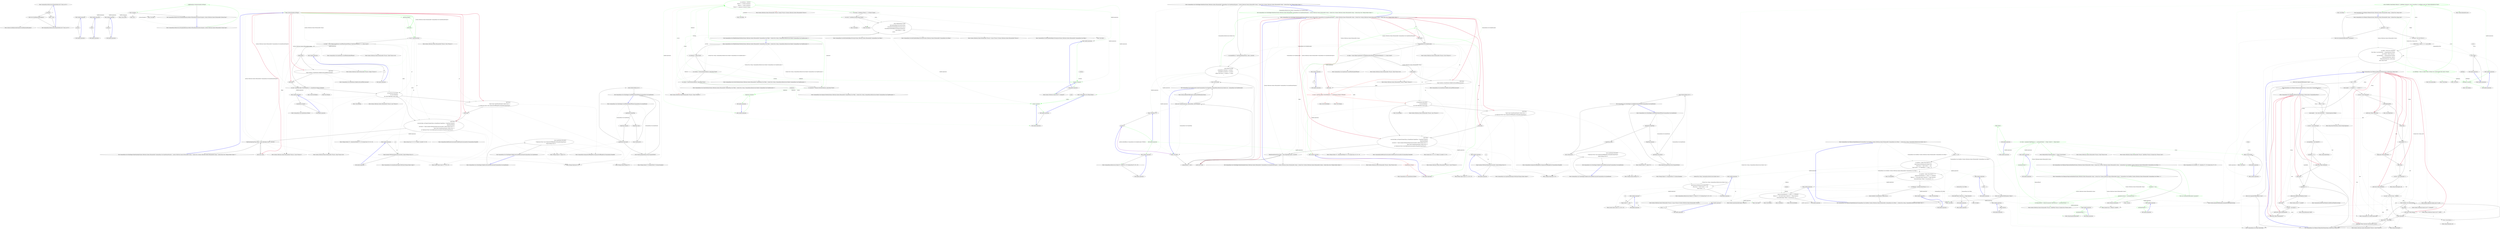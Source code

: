digraph  {
m0_0 [label="Entry CommandLine.Infrastructure.PopsicleSetter.Set<T>(bool, ref T, T)", span="8-8", cluster="CommandLine.Infrastructure.PopsicleSetter.Set<T>(bool, ref T, T)", file="InstanceBuilderTests.cs"];
m0_1 [label=consumed, span="10-10", cluster="CommandLine.Infrastructure.PopsicleSetter.Set<T>(bool, ref T, T)", file="InstanceBuilderTests.cs"];
m0_3 [label="field = value", span="15-15", cluster="CommandLine.Infrastructure.PopsicleSetter.Set<T>(bool, ref T, T)", file="InstanceBuilderTests.cs"];
m0_2 [label="throw new InvalidOperationException();", span="12-12", cluster="CommandLine.Infrastructure.PopsicleSetter.Set<T>(bool, ref T, T)", file="InstanceBuilderTests.cs"];
m0_4 [label="Exit CommandLine.Infrastructure.PopsicleSetter.Set<T>(bool, ref T, T)", span="8-8", cluster="CommandLine.Infrastructure.PopsicleSetter.Set<T>(bool, ref T, T)", file="InstanceBuilderTests.cs"];
m0_5 [label="Entry System.InvalidOperationException.InvalidOperationException()", span="0-0", cluster="System.InvalidOperationException.InvalidOperationException()", file="InstanceBuilderTests.cs"];
m1_5 [label="Entry Unk.Select", span="", cluster="Unk.Select", file="Sequence.cs"];
m1_32 [label="Entry System.Collections.Generic.IEnumerable<TSource>.Empty<TSource>()", span="31-31", cluster="System.Collections.Generic.IEnumerable<TSource>.Empty<TSource>()", file="Sequence.cs"];
m1_0 [label="Entry CommandLine.Infrastructure.ExceptionExtensions.RethrowWhenAbsentIn(System.Exception, System.Collections.Generic.IEnumerable<System.Type>)", span="11-11", cluster="CommandLine.Infrastructure.ExceptionExtensions.RethrowWhenAbsentIn(System.Exception, System.Collections.Generic.IEnumerable<System.Type>)", file="Sequence.cs"];
m1_1 [label="!validExceptions.Contains(exception.GetType())", span="13-13", cluster="CommandLine.Infrastructure.ExceptionExtensions.RethrowWhenAbsentIn(System.Exception, System.Collections.Generic.IEnumerable<System.Type>)", color=green, community=0, file="Sequence.cs"];
m1_2 [label="throw exception;", span="15-15", cluster="CommandLine.Infrastructure.ExceptionExtensions.RethrowWhenAbsentIn(System.Exception, System.Collections.Generic.IEnumerable<System.Type>)", file="Sequence.cs"];
m1_3 [label="Exit CommandLine.Infrastructure.ExceptionExtensions.RethrowWhenAbsentIn(System.Exception, System.Collections.Generic.IEnumerable<System.Type>)", span="11-11", cluster="CommandLine.Infrastructure.ExceptionExtensions.RethrowWhenAbsentIn(System.Exception, System.Collections.Generic.IEnumerable<System.Type>)", file="Sequence.cs"];
m1_6 [label="Entry Unk.>", span="", cluster="Unk.>", file="Sequence.cs"];
m1_4 [label="Entry System.Exception.GetType()", span="0-0", cluster="System.Exception.GetType()", file="Sequence.cs"];
m1_17 [label="specProps.Empty()", span="34-34", cluster="CommandLine.Core.ValueMapper.MapValuesImpl(System.Collections.Generic.IEnumerable<CommandLine.Core.SpecificationProperty>, System.Collections.Generic.IEnumerable<string>, System.Func<System.Collections.Generic.IEnumerable<string>, System.Type, bool, CSharpx.Maybe<object>>)", color=green, community=0, file="Sequence.cs"];
m1_18 [label="yield break;", span="36-36", cluster="CommandLine.Core.ValueMapper.MapValuesImpl(System.Collections.Generic.IEnumerable<CommandLine.Core.SpecificationProperty>, System.Collections.Generic.IEnumerable<string>, System.Func<System.Collections.Generic.IEnumerable<string>, System.Type, bool, CSharpx.Maybe<object>>)", color=green, community=0, file="Sequence.cs"];
m1_19 [label="var pt = specProps.First()", span="38-38", cluster="CommandLine.Core.ValueMapper.MapValuesImpl(System.Collections.Generic.IEnumerable<CommandLine.Core.SpecificationProperty>, System.Collections.Generic.IEnumerable<string>, System.Func<System.Collections.Generic.IEnumerable<string>, System.Type, bool, CSharpx.Maybe<object>>)", file="Sequence.cs"];
m1_29 [label="MapValuesImpl(specProps.Skip(1), values.Skip(taken.Count()), converter)", span="65-65", cluster="CommandLine.Core.ValueMapper.MapValuesImpl(System.Collections.Generic.IEnumerable<CommandLine.Core.SpecificationProperty>, System.Collections.Generic.IEnumerable<string>, System.Func<System.Collections.Generic.IEnumerable<string>, System.Type, bool, CSharpx.Maybe<object>>)", file="Sequence.cs"];
m1_22 [label="yield return\r\n                    Tuple.Create(pt, pt.Specification.MakeErrorInCaseOfMinConstraint());", span="42-43", cluster="CommandLine.Core.ValueMapper.MapValuesImpl(System.Collections.Generic.IEnumerable<CommandLine.Core.SpecificationProperty>, System.Collections.Generic.IEnumerable<string>, System.Func<System.Collections.Generic.IEnumerable<string>, System.Type, bool, CSharpx.Maybe<object>>)", file="Sequence.cs"];
m1_23 [label="yield break;", span="44-44", cluster="CommandLine.Core.ValueMapper.MapValuesImpl(System.Collections.Generic.IEnumerable<CommandLine.Core.SpecificationProperty>, System.Collections.Generic.IEnumerable<string>, System.Func<System.Collections.Generic.IEnumerable<string>, System.Type, bool, CSharpx.Maybe<object>>)", file="Sequence.cs"];
m1_26 [label="yield return\r\n                    Tuple.Create<SpecificationProperty, Maybe<Error>>(\r\n                        pt, Maybe.Just<Error>(new SequenceOutOfRangeError(NameInfo.EmptyName)));", span="52-54", cluster="CommandLine.Core.ValueMapper.MapValuesImpl(System.Collections.Generic.IEnumerable<CommandLine.Core.SpecificationProperty>, System.Collections.Generic.IEnumerable<string>, System.Func<System.Collections.Generic.IEnumerable<string>, System.Type, bool, CSharpx.Maybe<object>>)", file="Sequence.cs"];
m1_27 [label="yield break;", span="55-55", cluster="CommandLine.Core.ValueMapper.MapValuesImpl(System.Collections.Generic.IEnumerable<CommandLine.Core.SpecificationProperty>, System.Collections.Generic.IEnumerable<string>, System.Func<System.Collections.Generic.IEnumerable<string>, System.Type, bool, CSharpx.Maybe<object>>)", file="Sequence.cs"];
m1_28 [label="yield return\r\n                converter(taken, pt.Property.PropertyType, pt.Specification.TargetType != TargetType.Sequence)\r\n                    .MapValueOrDefault(\r\n                        converted => Tuple.Create(pt.WithValue(Maybe.Just(converted)), Maybe.Nothing<Error>()),\r\n                        Tuple.Create<SpecificationProperty, Maybe<Error>>(\r\n                            pt, Maybe.Just<Error>(new BadFormatConversionError(NameInfo.EmptyName))));", span="58-63", cluster="CommandLine.Core.ValueMapper.MapValuesImpl(System.Collections.Generic.IEnumerable<CommandLine.Core.SpecificationProperty>, System.Collections.Generic.IEnumerable<string>, System.Func<System.Collections.Generic.IEnumerable<string>, System.Type, bool, CSharpx.Maybe<object>>)", file="Sequence.cs"];
m1_30 [label="yield return value;", span="67-67", cluster="CommandLine.Core.ValueMapper.MapValuesImpl(System.Collections.Generic.IEnumerable<CommandLine.Core.SpecificationProperty>, System.Collections.Generic.IEnumerable<string>, System.Func<System.Collections.Generic.IEnumerable<string>, System.Type, bool, CSharpx.Maybe<object>>)", file="Sequence.cs"];
m1_20 [label="var taken = values.Take(pt.Specification.CountOfMaxNumberOfValues().MapValueOrDefault(n => n, values.Count()))", span="39-39", cluster="CommandLine.Core.ValueMapper.MapValuesImpl(System.Collections.Generic.IEnumerable<CommandLine.Core.SpecificationProperty>, System.Collections.Generic.IEnumerable<string>, System.Func<System.Collections.Generic.IEnumerable<string>, System.Type, bool, CSharpx.Maybe<object>>)", file="Sequence.cs"];
m1_24 [label="var next = specProps.Skip(1).FirstOrDefault(s => s.Specification.IsValue()).ToMaybe()", span="47-47", cluster="CommandLine.Core.ValueMapper.MapValuesImpl(System.Collections.Generic.IEnumerable<CommandLine.Core.SpecificationProperty>, System.Collections.Generic.IEnumerable<string>, System.Func<System.Collections.Generic.IEnumerable<string>, System.Type, bool, CSharpx.Maybe<object>>)", file="Sequence.cs"];
m1_25 [label="pt.Specification.Max.IsJust()\r\n                && next.IsNothing()\r\n                && values.Skip(taken.Count()).Any()", span="48-50", cluster="CommandLine.Core.ValueMapper.MapValuesImpl(System.Collections.Generic.IEnumerable<CommandLine.Core.SpecificationProperty>, System.Collections.Generic.IEnumerable<string>, System.Func<System.Collections.Generic.IEnumerable<string>, System.Type, bool, CSharpx.Maybe<object>>)", file="Sequence.cs"];
m1_21 [label="taken.Empty()", span="40-40", cluster="CommandLine.Core.ValueMapper.MapValuesImpl(System.Collections.Generic.IEnumerable<CommandLine.Core.SpecificationProperty>, System.Collections.Generic.IEnumerable<string>, System.Func<System.Collections.Generic.IEnumerable<string>, System.Type, bool, CSharpx.Maybe<object>>)", file="Sequence.cs"];
m1_31 [label="Exit CommandLine.Core.ValueMapper.MapValuesImpl(System.Collections.Generic.IEnumerable<CommandLine.Core.SpecificationProperty>, System.Collections.Generic.IEnumerable<string>, System.Func<System.Collections.Generic.IEnumerable<string>, System.Type, bool, CSharpx.Maybe<object>>)", span="29-29", cluster="CommandLine.Core.ValueMapper.MapValuesImpl(System.Collections.Generic.IEnumerable<CommandLine.Core.SpecificationProperty>, System.Collections.Generic.IEnumerable<string>, System.Func<System.Collections.Generic.IEnumerable<string>, System.Type, bool, CSharpx.Maybe<object>>)", file="Sequence.cs"];
m1_34 [label="Entry CommandLine.Core.Specification.CountOfMaxNumberOfValues()", span="71-71", cluster="CommandLine.Core.Specification.CountOfMaxNumberOfValues()", file="Sequence.cs"];
m1_56 [label="Entry CommandLine.Core.Specification.IsValue()", span="15-15", cluster="CommandLine.Core.Specification.IsValue()", file="Sequence.cs"];
m1_44 [label="Entry Unk.IsNothing", span="", cluster="Unk.IsNothing", file="Sequence.cs"];
m1_42 [label="Entry Unk.ToMaybe", span="", cluster="Unk.ToMaybe", file="Sequence.cs"];
m1_47 [label="Entry CSharpx.Maybe.Just<T>(T)", span="124-124", cluster="CSharpx.Maybe.Just<T>(T)", file="Sequence.cs"];
m1_46 [label="Entry CommandLine.SequenceOutOfRangeError.SequenceOutOfRangeError(CommandLine.NameInfo)", span="360-360", cluster="CommandLine.SequenceOutOfRangeError.SequenceOutOfRangeError(CommandLine.NameInfo)", file="Sequence.cs"];
m1_39 [label="Entry System.Tuple.Create<T1, T2>(T1, T2)", span="0-0", cluster="System.Tuple.Create<T1, T2>(T1, T2)", file="Sequence.cs"];
m1_53 [label="Entry lambda expression", span="47-47", cluster="lambda expression", file="Sequence.cs"];
m1_8 [label="Entry lambda expression", span="23-23", cluster="lambda expression", file="Sequence.cs"];
m1_11 [label="Entry lambda expression", span="24-24", cluster="lambda expression", file="Sequence.cs"];
m1_14 [label="Entry lambda expression", span="25-25", cluster="lambda expression", file="Sequence.cs"];
m1_58 [label="Tuple.Create(pt.WithValue(Maybe.Just(converted)), Maybe.Nothing<Error>())", span="61-61", cluster="lambda expression", file="Sequence.cs"];
m1_10 [label="Exit lambda expression", span="23-23", cluster="lambda expression", file="Sequence.cs"];
m1_9 [label="pe.Item1", span="23-23", cluster="lambda expression", file="Sequence.cs"];
m1_13 [label="Exit lambda expression", span="24-24", cluster="lambda expression", file="Sequence.cs"];
m1_12 [label="pe.Item2", span="24-24", cluster="lambda expression", file="Sequence.cs"];
m1_16 [label="Exit lambda expression", span="25-25", cluster="lambda expression", file="Sequence.cs"];
m1_15 [label="e.Value", span="25-25", cluster="lambda expression", file="Sequence.cs"];
m1_57 [label="Entry lambda expression", span="61-61", cluster="lambda expression", file="Sequence.cs"];
m1_50 [label="Entry lambda expression", span="39-39", cluster="lambda expression", file="Sequence.cs"];
m1_59 [label="Exit lambda expression", span="61-61", cluster="lambda expression", file="Sequence.cs"];
m1_52 [label="Exit lambda expression", span="39-39", cluster="lambda expression", file="Sequence.cs"];
m1_51 [label=n, span="39-39", cluster="lambda expression", file="Sequence.cs"];
m1_54 [label="s.Specification.IsValue()", span="47-47", cluster="lambda expression", file="Sequence.cs"];
m1_55 [label="Exit lambda expression", span="47-47", cluster="lambda expression", file="Sequence.cs"];
m1_33 [label="Entry System.Collections.Generic.IEnumerable<TSource>.First<TSource>()", span="0-0", cluster="System.Collections.Generic.IEnumerable<TSource>.First<TSource>()", file="Sequence.cs"];
m1_45 [label="Entry System.Collections.Generic.IEnumerable<TSource>.Any<TSource>()", span="0-0", cluster="System.Collections.Generic.IEnumerable<TSource>.Any<TSource>()", file="Sequence.cs"];
m1_60 [label="Entry CommandLine.Core.SpecificationProperty.WithValue(CSharpx.Maybe<object>)", span="18-18", cluster="CommandLine.Core.SpecificationProperty.WithValue(CSharpx.Maybe<object>)", file="Sequence.cs"];
m1_40 [label="Entry System.Collections.Generic.IEnumerable<TSource>.Skip<TSource>(int)", span="0-0", cluster="System.Collections.Generic.IEnumerable<TSource>.Skip<TSource>(int)", file="Sequence.cs"];
m1_37 [label="Entry System.Collections.Generic.IEnumerable<TSource>.Take<TSource>(int)", span="0-0", cluster="System.Collections.Generic.IEnumerable<TSource>.Take<TSource>(int)", file="Sequence.cs"];
m1_48 [label="Entry System.Func<T1, T2, T3, TResult>.Invoke(T1, T2, T3)", span="0-0", cluster="System.Func<T1, T2, T3, TResult>.Invoke(T1, T2, T3)", file="Sequence.cs"];
m1_72 [label="Entry CommandLine.Core.ValueMapper.MakeErrorInCaseOfMinConstraint(CommandLine.Core.Specification)", span="87-87", cluster="CommandLine.Core.ValueMapper.MakeErrorInCaseOfMinConstraint(CommandLine.Core.Specification)", file="Sequence.cs"];
m1_73 [label="return specification.Min.IsJust()\r\n                ? Maybe.Just<Error>(new SequenceOutOfRangeError(NameInfo.EmptyName))\r\n                : Maybe.Nothing<Error>();", span="89-91", cluster="CommandLine.Core.ValueMapper.MakeErrorInCaseOfMinConstraint(CommandLine.Core.Specification)", file="Sequence.cs"];
m1_74 [label="Exit CommandLine.Core.ValueMapper.MakeErrorInCaseOfMinConstraint(CommandLine.Core.Specification)", span="87-87", cluster="CommandLine.Core.ValueMapper.MakeErrorInCaseOfMinConstraint(CommandLine.Core.Specification)", file="Sequence.cs"];
m1_49 [label="Entry CommandLine.BadFormatConversionError.BadFormatConversionError(CommandLine.NameInfo)", span="349-349", cluster="CommandLine.BadFormatConversionError.BadFormatConversionError(CommandLine.NameInfo)", file="Sequence.cs"];
m1_38 [label="Entry CommandLine.Core.Specification.MakeErrorInCaseOfMinConstraint()", span="87-87", cluster="CommandLine.Core.Specification.MakeErrorInCaseOfMinConstraint()", file="Sequence.cs"];
m1_61 [label="Entry CSharpx.Maybe.Nothing<T>()", span="116-116", cluster="CSharpx.Maybe.Nothing<T>()", file="Sequence.cs"];
m1_36 [label="Entry CSharpx.Maybe<T1>.MapValueOrDefault<T1, T2>(System.Func<T1, T2>, T2)", span="377-377", cluster="CSharpx.Maybe<T1>.MapValueOrDefault<T1, T2>(System.Func<T1, T2>, T2)", file="Sequence.cs"];
m1_71 [label="Entry CSharpx.Maybe<T>.FromJustOrFail<T>(System.Exception)", span="355-355", cluster="CSharpx.Maybe<T>.FromJustOrFail<T>(System.Exception)", file="Sequence.cs"];
m1_35 [label="Entry System.Collections.Generic.IEnumerable<TSource>.Count<TSource>()", span="0-0", cluster="System.Collections.Generic.IEnumerable<TSource>.Count<TSource>()", file="Sequence.cs"];
m1_62 [label="Entry CommandLine.Core.ValueMapper.CountOfMaxNumberOfValues(CommandLine.Core.Specification)", span="71-71", cluster="CommandLine.Core.ValueMapper.CountOfMaxNumberOfValues(CommandLine.Core.Specification)", file="Sequence.cs"];
m1_68 [label="return Maybe.Just(specification.Max.FromJustOrFail());", span="80-80", cluster="CommandLine.Core.ValueMapper.CountOfMaxNumberOfValues(CommandLine.Core.Specification)", file="Sequence.cs"];
m1_65 [label="return Maybe.Just(1);", span="76-76", cluster="CommandLine.Core.ValueMapper.CountOfMaxNumberOfValues(CommandLine.Core.Specification)", file="Sequence.cs"];
m1_67 [label="specification.Max.IsJust()", span="78-78", cluster="CommandLine.Core.ValueMapper.CountOfMaxNumberOfValues(CommandLine.Core.Specification)", file="Sequence.cs"];
m1_69 [label="return Maybe.Nothing<int>();", span="84-84", cluster="CommandLine.Core.ValueMapper.CountOfMaxNumberOfValues(CommandLine.Core.Specification)", file="Sequence.cs"];
m1_64 [label="TargetType.Scalar", span="75-75", cluster="CommandLine.Core.ValueMapper.CountOfMaxNumberOfValues(CommandLine.Core.Specification)", file="Sequence.cs"];
m1_66 [label="TargetType.Sequence", span="77-77", cluster="CommandLine.Core.ValueMapper.CountOfMaxNumberOfValues(CommandLine.Core.Specification)", file="Sequence.cs"];
m1_63 [label="specification.TargetType", span="73-73", cluster="CommandLine.Core.ValueMapper.CountOfMaxNumberOfValues(CommandLine.Core.Specification)", file="Sequence.cs"];
m1_70 [label="Exit CommandLine.Core.ValueMapper.CountOfMaxNumberOfValues(CommandLine.Core.Specification)", span="71-71", cluster="CommandLine.Core.ValueMapper.CountOfMaxNumberOfValues(CommandLine.Core.Specification)", file="Sequence.cs"];
m1_41 [label="Entry Unk.FirstOrDefault", span="", cluster="Unk.FirstOrDefault", file="Sequence.cs"];
m1_43 [label="Entry CSharpx.Maybe<T>.IsJust<T>()", span="326-326", cluster="CSharpx.Maybe<T>.IsJust<T>()", file="Sequence.cs"];
m1_7 [label="Entry Unk.Succeed", span="", cluster="Unk.Succeed", file="Sequence.cs"];
m1_75 [label=pt, span="", file="Sequence.cs"];
m2_15 [label="Entry Unk.Where", span="", cluster="Unk.Where", file="TokenPartitioner.cs"];
m2_23 [label="Entry lambda expression", span="21-21", cluster="lambda expression", file="TokenPartitioner.cs"];
m2_12 [label="Entry CommandLine.Core.Scalar.Partition(System.Collections.Generic.IEnumerable<CommandLine.Core.Token>, System.Func<string, CommandLine.Infrastructure.Maybe<CommandLine.Core.TypeDescriptor>>)", span="11-11", cluster="CommandLine.Core.Scalar.Partition(System.Collections.Generic.IEnumerable<CommandLine.Core.Token>, System.Func<string, CommandLine.Infrastructure.Maybe<CommandLine.Core.TypeDescriptor>>)", file="TokenPartitioner.cs"];
m2_22 [label="Entry Unk.Select", span="", cluster="Unk.Select", file="TokenPartitioner.cs"];
m2_19 [label="Entry CommandLine.Core.KeyValuePairHelper.ForScalar(System.Collections.Generic.IEnumerable<CommandLine.Core.Token>)", span="16-16", cluster="CommandLine.Core.KeyValuePairHelper.ForScalar(System.Collections.Generic.IEnumerable<CommandLine.Core.Token>)", file="TokenPartitioner.cs"];
m2_13 [label="Entry CommandLine.Core.Sequence.Partition(System.Collections.Generic.IEnumerable<CommandLine.Core.Token>, System.Func<string, CommandLine.Infrastructure.Maybe<CommandLine.Core.TypeDescriptor>>)", span="11-11", cluster="CommandLine.Core.Sequence.Partition(System.Collections.Generic.IEnumerable<CommandLine.Core.Token>, System.Func<string, CommandLine.Infrastructure.Maybe<CommandLine.Core.TypeDescriptor>>)", file="TokenPartitioner.cs"];
m2_0 [label="Entry CommandLine.Core.TokenPartitioner.Partition(System.Collections.Generic.IEnumerable<CommandLine.Core.Token>, System.Func<string, CommandLine.Infrastructure.Maybe<CommandLine.Core.TypeDescriptor>>)", span="12-12", cluster="CommandLine.Core.TokenPartitioner.Partition(System.Collections.Generic.IEnumerable<CommandLine.Core.Token>, System.Func<string, CommandLine.Infrastructure.Maybe<CommandLine.Core.TypeDescriptor>>)", file="TokenPartitioner.cs"];
m2_1 [label="var tokenList = tokens.ToList()", span="16-16", cluster="CommandLine.Core.TokenPartitioner.Partition(System.Collections.Generic.IEnumerable<CommandLine.Core.Token>, System.Func<string, CommandLine.Infrastructure.Maybe<CommandLine.Core.TypeDescriptor>>)", file="TokenPartitioner.cs"];
m2_2 [label="var switches = Switch.Partition(tokenList, typeLookup).ToList()", span="17-17", cluster="CommandLine.Core.TokenPartitioner.Partition(System.Collections.Generic.IEnumerable<CommandLine.Core.Token>, System.Func<string, CommandLine.Infrastructure.Maybe<CommandLine.Core.TypeDescriptor>>)", file="TokenPartitioner.cs"];
m2_3 [label="var scalars = Scalar.Partition(tokenList, typeLookup).ToList()", span="18-18", cluster="CommandLine.Core.TokenPartitioner.Partition(System.Collections.Generic.IEnumerable<CommandLine.Core.Token>, System.Func<string, CommandLine.Infrastructure.Maybe<CommandLine.Core.TypeDescriptor>>)", file="TokenPartitioner.cs"];
m2_4 [label="var sequences = Sequence.Partition(tokenList, typeLookup).ToList()", span="19-19", cluster="CommandLine.Core.TokenPartitioner.Partition(System.Collections.Generic.IEnumerable<CommandLine.Core.Token>, System.Func<string, CommandLine.Infrastructure.Maybe<CommandLine.Core.TypeDescriptor>>)", file="TokenPartitioner.cs"];
m2_5 [label="var nonOptions = tokenList\r\n                .Where(t => !switches.Contains(t))\r\n                .Where(t => !scalars.Contains(t))\r\n                .Where(t => !sequences.Contains(t)).ToList()", span="20-23", cluster="CommandLine.Core.TokenPartitioner.Partition(System.Collections.Generic.IEnumerable<CommandLine.Core.Token>, System.Func<string, CommandLine.Infrastructure.Maybe<CommandLine.Core.TypeDescriptor>>)", color=green, community=0, file="TokenPartitioner.cs"];
m2_8 [label="return TokenPartitions.Create(\r\n                    KeyValuePairHelper.ForSwitch(switches)\r\n                        .Concat(KeyValuePairHelper.ForScalar(scalars))\r\n                        .Concat(KeyValuePairHelper.ForSequence(sequences)),\r\n                values.Select(t => t.Text),\r\n                errors);", span="27-32", cluster="CommandLine.Core.TokenPartitioner.Partition(System.Collections.Generic.IEnumerable<CommandLine.Core.Token>, System.Func<string, CommandLine.Infrastructure.Maybe<CommandLine.Core.TypeDescriptor>>)", file="TokenPartitioner.cs"];
m2_6 [label="var values = nonOptions.Where(v => v.IsValue()).ToList()", span="24-24", cluster="CommandLine.Core.TokenPartitioner.Partition(System.Collections.Generic.IEnumerable<CommandLine.Core.Token>, System.Func<string, CommandLine.Infrastructure.Maybe<CommandLine.Core.TypeDescriptor>>)", file="TokenPartitioner.cs"];
m2_7 [label="var errors = nonOptions.Except(values).ToList()", span="25-25", cluster="CommandLine.Core.TokenPartitioner.Partition(System.Collections.Generic.IEnumerable<CommandLine.Core.Token>, System.Func<string, CommandLine.Infrastructure.Maybe<CommandLine.Core.TypeDescriptor>>)", file="TokenPartitioner.cs"];
m2_9 [label="Exit CommandLine.Core.TokenPartitioner.Partition(System.Collections.Generic.IEnumerable<CommandLine.Core.Token>, System.Func<string, CommandLine.Infrastructure.Maybe<CommandLine.Core.TypeDescriptor>>)", span="12-12", cluster="CommandLine.Core.TokenPartitioner.Partition(System.Collections.Generic.IEnumerable<CommandLine.Core.Token>, System.Func<string, CommandLine.Infrastructure.Maybe<CommandLine.Core.TypeDescriptor>>)", file="TokenPartitioner.cs"];
m2_17 [label="Entry Unk.Except", span="", cluster="Unk.Except", file="TokenPartitioner.cs"];
m2_30 [label="Exit lambda expression", span="31-31", cluster="lambda expression", file="TokenPartitioner.cs"];
m2_14 [label="Entry System.Collections.Generic.IEnumerable<TSource>.Except<TSource>(System.Collections.Generic.IEnumerable<TSource>)", span="0-0", cluster="System.Collections.Generic.IEnumerable<TSource>.Except<TSource>(System.Collections.Generic.IEnumerable<TSource>)", file="TokenPartitioner.cs"];
m2_16 [label="Entry Unk.ToList", span="", cluster="Unk.ToList", file="TokenPartitioner.cs"];
m2_31 [label="Entry lambda expression", span="23-23", cluster="lambda expression", file="TokenPartitioner.cs"];
m2_24 [label="!switches.Contains(t)", span="21-21", cluster="lambda expression", file="TokenPartitioner.cs", color=green, community=0];
m2_28 [label="!scalars.Contains(t)", span="22-22", cluster="lambda expression", file="TokenPartitioner.cs", color=green, community=0];
m2_25 [label="Exit lambda expression", span="21-21", cluster="lambda expression", file="TokenPartitioner.cs"];
m2_26 [label="Entry System.Collections.Generic.List<T>.Contains(T)", span="0-0", cluster="System.Collections.Generic.List<T>.Contains(T)", file="TokenPartitioner.cs"];
m2_29 [label="Exit lambda expression", span="22-22", cluster="lambda expression", file="TokenPartitioner.cs"];
m2_27 [label="Entry CommandLine.Core.Token.IsValue()", span="73-73", cluster="CommandLine.Core.Token.IsValue()", file="TokenPartitioner.cs"];
m2_32 [label="!sequences.Contains(t)", span="23-23", cluster="lambda expression", color=green, community=0, file="TokenPartitioner.cs"];
m2_33 [label="Exit lambda expression", span="23-23", cluster="lambda expression", file="TokenPartitioner.cs"];
m2_18 [label="Entry CommandLine.Core.KeyValuePairHelper.ForSwitch(System.Collections.Generic.IEnumerable<CommandLine.Core.Token>)", span="10-10", cluster="CommandLine.Core.KeyValuePairHelper.ForSwitch(System.Collections.Generic.IEnumerable<CommandLine.Core.Token>)", file="TokenPartitioner.cs"];
m2_11 [label="Entry CommandLine.Core.Switch.Partition(System.Collections.Generic.IEnumerable<CommandLine.Core.Token>, System.Func<string, CommandLine.Infrastructure.Maybe<CommandLine.Core.TypeDescriptor>>)", span="11-11", cluster="CommandLine.Core.Switch.Partition(System.Collections.Generic.IEnumerable<CommandLine.Core.Token>, System.Func<string, CommandLine.Infrastructure.Maybe<CommandLine.Core.TypeDescriptor>>)", file="TokenPartitioner.cs"];
m2_10 [label="Entry System.Collections.Generic.IEnumerable<TSource>.ToList<TSource>()", span="0-0", cluster="System.Collections.Generic.IEnumerable<TSource>.ToList<TSource>()", file="TokenPartitioner.cs"];
m2_20 [label="Entry System.Collections.Generic.IEnumerable<TSource>.Concat<TSource>(System.Collections.Generic.IEnumerable<TSource>)", span="0-0", cluster="System.Collections.Generic.IEnumerable<TSource>.Concat<TSource>(System.Collections.Generic.IEnumerable<TSource>)", file="TokenPartitioner.cs"];
m2_21 [label="Entry CommandLine.Core.KeyValuePairHelper.ForSequence(System.Collections.Generic.IEnumerable<CommandLine.Core.Token>)", span="22-22", cluster="CommandLine.Core.KeyValuePairHelper.ForSequence(System.Collections.Generic.IEnumerable<CommandLine.Core.Token>)", file="TokenPartitioner.cs"];
m2_41 [label=switches, span="", file="TokenPartitioner.cs"];
m2_42 [label=scalars, span="", file="TokenPartitioner.cs"];
m2_43 [label=sequences, span="", file="TokenPartitioner.cs"];
m3_0 [label="Entry CommandLine.Core.ValueMapper.MapValues(System.Collections.Generic.IEnumerable<CommandLine.Core.SpecificationProperty>, System.Collections.Generic.IEnumerable<string>, System.Func<System.Collections.Generic.IEnumerable<string>, System.Type, bool, CSharpx.Maybe<object>>)", span="15-15", cluster="CommandLine.Core.ValueMapper.MapValues(System.Collections.Generic.IEnumerable<CommandLine.Core.SpecificationProperty>, System.Collections.Generic.IEnumerable<string>, System.Func<System.Collections.Generic.IEnumerable<string>, System.Type, bool, CSharpx.Maybe<object>>)", file="TypeDescriptor.cs"];
m3_3 [label="Exit CommandLine.Core.ValueMapper.MapValues(System.Collections.Generic.IEnumerable<CommandLine.Core.SpecificationProperty>, System.Collections.Generic.IEnumerable<string>, System.Func<System.Collections.Generic.IEnumerable<string>, System.Type, bool, CSharpx.Maybe<object>>)", span="15-15", cluster="CommandLine.Core.ValueMapper.MapValues(System.Collections.Generic.IEnumerable<CommandLine.Core.SpecificationProperty>, System.Collections.Generic.IEnumerable<string>, System.Func<System.Collections.Generic.IEnumerable<string>, System.Type, bool, CSharpx.Maybe<object>>)", color=green, community=0, file="TypeDescriptor.cs"];
m3_2 [label="return Result.Succeed(\r\n                propAndErrors.Select(pe => pe.Item1),\r\n                propAndErrors.Select(pe => pe.Item2)\r\n                    .OfType<Just<Error>>().Select(e => e.Value)\r\n                );", span="22-26", cluster="CommandLine.Core.ValueMapper.MapValues(System.Collections.Generic.IEnumerable<CommandLine.Core.SpecificationProperty>, System.Collections.Generic.IEnumerable<string>, System.Func<System.Collections.Generic.IEnumerable<string>, System.Type, bool, CSharpx.Maybe<object>>)", file="TypeDescriptor.cs"];
m3_1 [label="var propAndErrors = MapValuesImpl(specProps, values, converter)", span="20-20", cluster="CommandLine.Core.ValueMapper.MapValues(System.Collections.Generic.IEnumerable<CommandLine.Core.SpecificationProperty>, System.Collections.Generic.IEnumerable<string>, System.Func<System.Collections.Generic.IEnumerable<string>, System.Type, bool, CSharpx.Maybe<object>>)", file="TypeDescriptor.cs"];
m3_4 [label="Entry CommandLine.Core.ValueMapper.MapValuesImpl(System.Collections.Generic.IEnumerable<CommandLine.Core.SpecificationProperty>, System.Collections.Generic.IEnumerable<string>, System.Func<System.Collections.Generic.IEnumerable<string>, System.Type, bool, CSharpx.Maybe<object>>)", span="29-29", cluster="CommandLine.Core.ValueMapper.MapValuesImpl(System.Collections.Generic.IEnumerable<CommandLine.Core.SpecificationProperty>, System.Collections.Generic.IEnumerable<string>, System.Func<System.Collections.Generic.IEnumerable<string>, System.Type, bool, CSharpx.Maybe<object>>)", file="TypeDescriptor.cs"];
m3_32 [label="Entry System.Collections.Generic.IEnumerable<TSource>.Empty<TSource>()", span="31-31", cluster="System.Collections.Generic.IEnumerable<TSource>.Empty<TSource>()", file="TypeDescriptor.cs"];
m3_12 [label="pe.Item2", span="24-24", cluster="lambda expression", file="TypeDescriptor.cs"];
m3_13 [label="Exit lambda expression", span="24-24", cluster="lambda expression", color=green, community=0, file="TypeDescriptor.cs"];
m3_14 [label="Entry lambda expression", span="25-25", cluster="lambda expression", file="TypeDescriptor.cs"];
m3_6 [label="maximumItems == null", span="37-37", cluster="CommandLine.Core.TypeDescriptor.Create(CommandLine.Core.TargetType, CommandLine.Infrastructure.Maybe<int>, CommandLine.Core.TypeDescriptor)", file="TypeDescriptor.cs"];
m3_17 [label=n, span="47-47", cluster="lambda expression", file="TypeDescriptor.cs", color=green, community=0];
m3_18 [label="yield break;", span="36-36", cluster="CommandLine.Core.ValueMapper.MapValuesImpl(System.Collections.Generic.IEnumerable<CommandLine.Core.SpecificationProperty>, System.Collections.Generic.IEnumerable<string>, System.Func<System.Collections.Generic.IEnumerable<string>, System.Type, bool, CSharpx.Maybe<object>>)", file="TypeDescriptor.cs"];
m3_22 [label="yield return\r\n                    Tuple.Create(pt, pt.Specification.MakeErrorInCaseOfMinConstraint());", span="42-43", cluster="CommandLine.Core.ValueMapper.MapValuesImpl(System.Collections.Generic.IEnumerable<CommandLine.Core.SpecificationProperty>, System.Collections.Generic.IEnumerable<string>, System.Func<System.Collections.Generic.IEnumerable<string>, System.Type, bool, CSharpx.Maybe<object>>)", file="TypeDescriptor.cs"];
m3_23 [label="yield break;", span="44-44", cluster="CommandLine.Core.ValueMapper.MapValuesImpl(System.Collections.Generic.IEnumerable<CommandLine.Core.SpecificationProperty>, System.Collections.Generic.IEnumerable<string>, System.Func<System.Collections.Generic.IEnumerable<string>, System.Type, bool, CSharpx.Maybe<object>>)", file="TypeDescriptor.cs"];
m3_26 [label="yield return\r\n                    Tuple.Create<SpecificationProperty, Maybe<Error>>(\r\n                        pt, Maybe.Just<Error>(new SequenceOutOfRangeError(NameInfo.EmptyName)));", span="52-54", cluster="CommandLine.Core.ValueMapper.MapValuesImpl(System.Collections.Generic.IEnumerable<CommandLine.Core.SpecificationProperty>, System.Collections.Generic.IEnumerable<string>, System.Func<System.Collections.Generic.IEnumerable<string>, System.Type, bool, CSharpx.Maybe<object>>)", file="TypeDescriptor.cs"];
m3_27 [label="yield break;", span="55-55", cluster="CommandLine.Core.ValueMapper.MapValuesImpl(System.Collections.Generic.IEnumerable<CommandLine.Core.SpecificationProperty>, System.Collections.Generic.IEnumerable<string>, System.Func<System.Collections.Generic.IEnumerable<string>, System.Type, bool, CSharpx.Maybe<object>>)", file="TypeDescriptor.cs"];
m3_28 [label="yield return\r\n                converter(taken, pt.Property.PropertyType, pt.Specification.TargetType != TargetType.Sequence)\r\n                    .MapValueOrDefault(\r\n                        converted => Tuple.Create(pt.WithValue(Maybe.Just(converted)), Maybe.Nothing<Error>()),\r\n                        Tuple.Create<SpecificationProperty, Maybe<Error>>(\r\n                            pt, Maybe.Just<Error>(new BadFormatConversionError(NameInfo.EmptyName))));", span="58-63", cluster="CommandLine.Core.ValueMapper.MapValuesImpl(System.Collections.Generic.IEnumerable<CommandLine.Core.SpecificationProperty>, System.Collections.Generic.IEnumerable<string>, System.Func<System.Collections.Generic.IEnumerable<string>, System.Type, bool, CSharpx.Maybe<object>>)", file="TypeDescriptor.cs"];
m3_30 [label="yield return value;", span="67-67", cluster="CommandLine.Core.ValueMapper.MapValuesImpl(System.Collections.Generic.IEnumerable<CommandLine.Core.SpecificationProperty>, System.Collections.Generic.IEnumerable<string>, System.Func<System.Collections.Generic.IEnumerable<string>, System.Type, bool, CSharpx.Maybe<object>>)", file="TypeDescriptor.cs"];
m3_19 [label="CommandLine.Core.TypeDescriptor", span="", cluster="CommandLine.Core.ValueMapper.MapValuesImpl(System.Collections.Generic.IEnumerable<CommandLine.Core.SpecificationProperty>, System.Collections.Generic.IEnumerable<string>, System.Func<System.Collections.Generic.IEnumerable<string>, System.Type, bool, CSharpx.Maybe<object>>)", file="TypeDescriptor.cs"];
m3_20 [label="var taken = values.Take(pt.Specification.CountOfMaxNumberOfValues().MapValueOrDefault(n => n, values.Count()))", span="39-39", cluster="CommandLine.Core.ValueMapper.MapValuesImpl(System.Collections.Generic.IEnumerable<CommandLine.Core.SpecificationProperty>, System.Collections.Generic.IEnumerable<string>, System.Func<System.Collections.Generic.IEnumerable<string>, System.Type, bool, CSharpx.Maybe<object>>)", file="TypeDescriptor.cs"];
m3_24 [label="var next = specProps.Skip(1).FirstOrDefault(s => s.Specification.IsValue()).ToMaybe()", span="47-47", cluster="CommandLine.Core.ValueMapper.MapValuesImpl(System.Collections.Generic.IEnumerable<CommandLine.Core.SpecificationProperty>, System.Collections.Generic.IEnumerable<string>, System.Func<System.Collections.Generic.IEnumerable<string>, System.Type, bool, CSharpx.Maybe<object>>)", color=red, community=0, file="TypeDescriptor.cs"];
m3_25 [label="pt.Specification.Max.IsJust()\r\n                && next.IsNothing()\r\n                && values.Skip(taken.Count()).Any()", span="48-50", cluster="CommandLine.Core.ValueMapper.MapValuesImpl(System.Collections.Generic.IEnumerable<CommandLine.Core.SpecificationProperty>, System.Collections.Generic.IEnumerable<string>, System.Func<System.Collections.Generic.IEnumerable<string>, System.Type, bool, CSharpx.Maybe<object>>)", file="TypeDescriptor.cs"];
m3_29 [label="MapValuesImpl(specProps.Skip(1), values.Skip(taken.Count()), converter)", span="65-65", cluster="CommandLine.Core.ValueMapper.MapValuesImpl(System.Collections.Generic.IEnumerable<CommandLine.Core.SpecificationProperty>, System.Collections.Generic.IEnumerable<string>, System.Func<System.Collections.Generic.IEnumerable<string>, System.Type, bool, CSharpx.Maybe<object>>)", file="TypeDescriptor.cs"];
m3_21 [label="taken.Empty()", span="40-40", cluster="CommandLine.Core.ValueMapper.MapValuesImpl(System.Collections.Generic.IEnumerable<CommandLine.Core.SpecificationProperty>, System.Collections.Generic.IEnumerable<string>, System.Func<System.Collections.Generic.IEnumerable<string>, System.Type, bool, CSharpx.Maybe<object>>)", file="TypeDescriptor.cs"];
m3_31 [label="Exit CommandLine.Core.ValueMapper.MapValuesImpl(System.Collections.Generic.IEnumerable<CommandLine.Core.SpecificationProperty>, System.Collections.Generic.IEnumerable<string>, System.Func<System.Collections.Generic.IEnumerable<string>, System.Type, bool, CSharpx.Maybe<object>>)", span="29-29", cluster="CommandLine.Core.ValueMapper.MapValuesImpl(System.Collections.Generic.IEnumerable<CommandLine.Core.SpecificationProperty>, System.Collections.Generic.IEnumerable<string>, System.Func<System.Collections.Generic.IEnumerable<string>, System.Type, bool, CSharpx.Maybe<object>>)", file="TypeDescriptor.cs"];
m3_34 [label="Entry CommandLine.Core.Specification.CountOfMaxNumberOfValues()", span="71-71", cluster="CommandLine.Core.Specification.CountOfMaxNumberOfValues()", file="TypeDescriptor.cs"];
m3_56 [label="Entry CommandLine.Core.Specification.IsValue()", span="15-15", cluster="CommandLine.Core.Specification.IsValue()", file="TypeDescriptor.cs"];
m3_44 [label="Entry Unk.IsNothing", span="", cluster="Unk.IsNothing", file="TypeDescriptor.cs"];
m3_42 [label="Entry Unk.ToMaybe", span="", cluster="Unk.ToMaybe", file="TypeDescriptor.cs"];
m3_45 [label="Entry System.Collections.Generic.IEnumerable<TSource>.Any<TSource>()", span="0-0", cluster="System.Collections.Generic.IEnumerable<TSource>.Any<TSource>()", file="TypeDescriptor.cs"];
m3_46 [label="Entry CommandLine.SequenceOutOfRangeError.SequenceOutOfRangeError(CommandLine.NameInfo)", span="360-360", cluster="CommandLine.SequenceOutOfRangeError.SequenceOutOfRangeError(CommandLine.NameInfo)", file="TypeDescriptor.cs"];
m3_39 [label="Entry System.Tuple.Create<T1, T2>(T1, T2)", span="0-0", cluster="System.Tuple.Create<T1, T2>(T1, T2)", file="TypeDescriptor.cs"];
m3_57 [label="Entry lambda expression", span="61-61", cluster="lambda expression", file="TypeDescriptor.cs"];
m3_8 [label="return new TypeDescriptor(tag, maximumItems, next.ToMaybe());", span="39-39", cluster="CommandLine.Core.TypeDescriptor.Create(CommandLine.Core.TargetType, CommandLine.Infrastructure.Maybe<int>, CommandLine.Core.TypeDescriptor)", file="TypeDescriptor.cs"];
m3_11 [label="Entry T.ToMaybe<T>()", span="79-79", cluster="T.ToMaybe<T>()", file="TypeDescriptor.cs"];
m3_9 [label="Exit CommandLine.Core.TypeDescriptor.Create(CommandLine.Core.TargetType, CommandLine.Infrastructure.Maybe<int>, CommandLine.Core.TypeDescriptor)", span="35-35", cluster="CommandLine.Core.TypeDescriptor.Create(CommandLine.Core.TargetType, CommandLine.Infrastructure.Maybe<int>, CommandLine.Core.TypeDescriptor)", file="TypeDescriptor.cs"];
m3_10 [label="Entry System.ArgumentNullException.ArgumentNullException(string)", span="0-0", cluster="System.ArgumentNullException.ArgumentNullException(string)", file="TypeDescriptor.cs"];
m3_15 [label="Entry CommandLine.Infrastructure.Maybe<T1>.Return<T1, T2>(System.Func<T1, T2>, T2)", span="100-100", cluster="CommandLine.Infrastructure.Maybe<T1>.Return<T1, T2>(System.Func<T1, T2>, T2)", file="TypeDescriptor.cs"];
m3_16 [label="Exit lambda expression", span="25-25", cluster="lambda expression", file="TypeDescriptor.cs"];
m3_58 [label="Tuple.Create(pt.WithValue(Maybe.Just(converted)), Maybe.Nothing<Error>())", span="61-61", cluster="lambda expression", file="TypeDescriptor.cs"];
m3_50 [label="Entry lambda expression", span="39-39", cluster="lambda expression", file="TypeDescriptor.cs"];
m3_53 [label="Entry lambda expression", span="47-47", cluster="lambda expression", file="TypeDescriptor.cs"];
m3_51 [label=n, span="39-39", cluster="lambda expression", file="TypeDescriptor.cs"];
m3_52 [label="Exit lambda expression", span="39-39", cluster="lambda expression", file="TypeDescriptor.cs"];
m3_54 [label="s.Specification.IsValue()", span="47-47", cluster="lambda expression", color=red, community=0, file="TypeDescriptor.cs"];
m3_55 [label="Exit lambda expression", span="47-47", cluster="lambda expression", file="TypeDescriptor.cs"];
m3_59 [label="Exit lambda expression", span="61-61", cluster="lambda expression", file="TypeDescriptor.cs"];
m3_33 [label="Entry System.Collections.Generic.IEnumerable<TSource>.First<TSource>()", span="0-0", cluster="System.Collections.Generic.IEnumerable<TSource>.First<TSource>()", file="TypeDescriptor.cs"];
m3_47 [label="Entry CSharpx.Maybe.Just<T>(T)", span="124-124", cluster="CSharpx.Maybe.Just<T>(T)", file="TypeDescriptor.cs"];
m3_60 [label="Entry CommandLine.Core.SpecificationProperty.WithValue(CSharpx.Maybe<object>)", span="18-18", cluster="CommandLine.Core.SpecificationProperty.WithValue(CSharpx.Maybe<object>)", file="TypeDescriptor.cs"];
m3_40 [label="Entry System.Collections.Generic.IEnumerable<TSource>.Skip<TSource>(int)", span="0-0", cluster="System.Collections.Generic.IEnumerable<TSource>.Skip<TSource>(int)", file="TypeDescriptor.cs"];
m3_37 [label="Entry System.Collections.Generic.IEnumerable<TSource>.Take<TSource>(int)", span="0-0", cluster="System.Collections.Generic.IEnumerable<TSource>.Take<TSource>(int)", file="TypeDescriptor.cs"];
m3_48 [label="Entry System.Func<T1, T2, T3, TResult>.Invoke(T1, T2, T3)", span="0-0", cluster="System.Func<T1, T2, T3, TResult>.Invoke(T1, T2, T3)", file="TypeDescriptor.cs"];
m3_5 [label="Entry Unk.Select", span="", cluster="Unk.Select", file="TypeDescriptor.cs"];
m3_7 [label="Entry Unk.Succeed", span="", cluster="Unk.Succeed", file="TypeDescriptor.cs"];
m3_72 [label="Entry CommandLine.Core.ValueMapper.MakeErrorInCaseOfMinConstraint(CommandLine.Core.Specification)", span="87-87", cluster="CommandLine.Core.ValueMapper.MakeErrorInCaseOfMinConstraint(CommandLine.Core.Specification)", file="TypeDescriptor.cs"];
m3_73 [label="return specification.Min.IsJust()\r\n                ? Maybe.Just<Error>(new SequenceOutOfRangeError(NameInfo.EmptyName))\r\n                : Maybe.Nothing<Error>();", span="89-91", cluster="CommandLine.Core.ValueMapper.MakeErrorInCaseOfMinConstraint(CommandLine.Core.Specification)", file="TypeDescriptor.cs"];
m3_74 [label="Exit CommandLine.Core.ValueMapper.MakeErrorInCaseOfMinConstraint(CommandLine.Core.Specification)", span="87-87", cluster="CommandLine.Core.ValueMapper.MakeErrorInCaseOfMinConstraint(CommandLine.Core.Specification)", file="TypeDescriptor.cs"];
m3_49 [label="Entry CommandLine.BadFormatConversionError.BadFormatConversionError(CommandLine.NameInfo)", span="349-349", cluster="CommandLine.BadFormatConversionError.BadFormatConversionError(CommandLine.NameInfo)", file="TypeDescriptor.cs"];
m3_38 [label="Entry CommandLine.Core.Specification.MakeErrorInCaseOfMinConstraint()", span="87-87", cluster="CommandLine.Core.Specification.MakeErrorInCaseOfMinConstraint()", file="TypeDescriptor.cs"];
m3_61 [label="Entry CSharpx.Maybe.Nothing<T>()", span="116-116", cluster="CSharpx.Maybe.Nothing<T>()", file="TypeDescriptor.cs"];
m3_36 [label="Entry CSharpx.Maybe<T1>.MapValueOrDefault<T1, T2>(System.Func<T1, T2>, T2)", span="377-377", cluster="CSharpx.Maybe<T1>.MapValueOrDefault<T1, T2>(System.Func<T1, T2>, T2)", file="TypeDescriptor.cs"];
m3_71 [label="Entry CSharpx.Maybe<T>.FromJustOrFail<T>(System.Exception)", span="355-355", cluster="CSharpx.Maybe<T>.FromJustOrFail<T>(System.Exception)", file="TypeDescriptor.cs"];
m3_35 [label="Entry System.Collections.Generic.IEnumerable<TSource>.Count<TSource>()", span="0-0", cluster="System.Collections.Generic.IEnumerable<TSource>.Count<TSource>()", file="TypeDescriptor.cs"];
m3_62 [label="Entry CommandLine.Core.ValueMapper.CountOfMaxNumberOfValues(CommandLine.Core.Specification)", span="71-71", cluster="CommandLine.Core.ValueMapper.CountOfMaxNumberOfValues(CommandLine.Core.Specification)", file="TypeDescriptor.cs"];
m3_63 [label="specification.TargetType", span="73-73", cluster="CommandLine.Core.ValueMapper.CountOfMaxNumberOfValues(CommandLine.Core.Specification)", file="TypeDescriptor.cs"];
m3_67 [label="specification.Max.IsJust()", span="78-78", cluster="CommandLine.Core.ValueMapper.CountOfMaxNumberOfValues(CommandLine.Core.Specification)", file="TypeDescriptor.cs"];
m3_68 [label="return Maybe.Just(specification.Max.FromJustOrFail());", span="80-80", cluster="CommandLine.Core.ValueMapper.CountOfMaxNumberOfValues(CommandLine.Core.Specification)", file="TypeDescriptor.cs"];
m3_64 [label="TargetType.Scalar", span="75-75", cluster="CommandLine.Core.ValueMapper.CountOfMaxNumberOfValues(CommandLine.Core.Specification)", file="TypeDescriptor.cs"];
m3_66 [label="TargetType.Sequence", span="77-77", cluster="CommandLine.Core.ValueMapper.CountOfMaxNumberOfValues(CommandLine.Core.Specification)", file="TypeDescriptor.cs"];
m3_65 [label="return Maybe.Just(1);", span="76-76", cluster="CommandLine.Core.ValueMapper.CountOfMaxNumberOfValues(CommandLine.Core.Specification)", file="TypeDescriptor.cs"];
m3_69 [label="return Maybe.Nothing<int>();", span="84-84", cluster="CommandLine.Core.ValueMapper.CountOfMaxNumberOfValues(CommandLine.Core.Specification)", file="TypeDescriptor.cs"];
m3_70 [label="Exit CommandLine.Core.ValueMapper.CountOfMaxNumberOfValues(CommandLine.Core.Specification)", span="71-71", cluster="CommandLine.Core.ValueMapper.CountOfMaxNumberOfValues(CommandLine.Core.Specification)", file="TypeDescriptor.cs"];
m3_41 [label="Entry Unk.FirstOrDefault", span="", cluster="Unk.FirstOrDefault", file="TypeDescriptor.cs"];
m3_43 [label="Entry CSharpx.Maybe<T>.IsJust<T>()", span="326-326", cluster="CSharpx.Maybe<T>.IsJust<T>()", file="TypeDescriptor.cs"];
m3_75 [label=pt, span="", file="TypeDescriptor.cs"];
m4_62 [label="Entry CommandLine.Core.Tokenizer.ExplodeOptionList(CommandLine.Core.StatePair<System.Collections.Generic.IEnumerable<CommandLine.Core.Token>>, System.Func<string, CommandLine.Infrastructure.Maybe<char>>)", span="48-48", cluster="CommandLine.Core.Tokenizer.ExplodeOptionList(CommandLine.Core.StatePair<System.Collections.Generic.IEnumerable<CommandLine.Core.Token>>, System.Func<string, CommandLine.Infrastructure.Maybe<char>>)", file="TypeLookup.cs"];
m4_68 [label="return StatePair.Create(flattened, tokens.Errors);", span="66-66", cluster="CommandLine.Core.Tokenizer.ExplodeOptionList(CommandLine.Core.StatePair<System.Collections.Generic.IEnumerable<CommandLine.Core.Token>>, System.Func<string, CommandLine.Infrastructure.Maybe<char>>)", file="TypeLookup.cs"];
m4_65 [label="var replaces = tokens.Value.Select((t,i) =>\r\n                optionSequenceWithSeparatorLookup(t.Text)\r\n                    .Return(sep => Tuple.Create(i + 1, sep),\r\n                        Tuple.Create(-1, '\0'))).SkipWhile(x => x.Item1 < 0)", span="54-57", cluster="CommandLine.Core.Tokenizer.ExplodeOptionList(CommandLine.Core.StatePair<System.Collections.Generic.IEnumerable<CommandLine.Core.Token>>, System.Func<string, CommandLine.Infrastructure.Maybe<char>>)", file="TypeLookup.cs"];
m4_66 [label="var exploded = tokens.Value.Select((t, i) =>\r\n                        replaces.FirstOrDefault(x => x.Item1 == i).ToMaybe()\r\n                            .Return(r => t.Text.Split(r.Item2).Select(str => Token.Value(str)),\r\n                                Enumerable.Empty<Token>().Concat(new[]{ t })))", span="59-62", cluster="CommandLine.Core.Tokenizer.ExplodeOptionList(CommandLine.Core.StatePair<System.Collections.Generic.IEnumerable<CommandLine.Core.Token>>, System.Func<string, CommandLine.Infrastructure.Maybe<char>>)", file="TypeLookup.cs"];
m4_64 [label="throw new ArgumentNullException(''tokens'');", span="52-52", cluster="CommandLine.Core.Tokenizer.ExplodeOptionList(CommandLine.Core.StatePair<System.Collections.Generic.IEnumerable<CommandLine.Core.Token>>, System.Func<string, CommandLine.Infrastructure.Maybe<char>>)", file="TypeLookup.cs"];
m4_67 [label="var flattened = exploded.SelectMany(x => x)", span="64-64", cluster="CommandLine.Core.Tokenizer.ExplodeOptionList(CommandLine.Core.StatePair<System.Collections.Generic.IEnumerable<CommandLine.Core.Token>>, System.Func<string, CommandLine.Infrastructure.Maybe<char>>)", file="TypeLookup.cs"];
m4_63 [label="tokens == null", span="52-52", cluster="CommandLine.Core.Tokenizer.ExplodeOptionList(CommandLine.Core.StatePair<System.Collections.Generic.IEnumerable<CommandLine.Core.Token>>, System.Func<string, CommandLine.Infrastructure.Maybe<char>>)", file="TypeLookup.cs"];
m4_69 [label="Exit CommandLine.Core.Tokenizer.ExplodeOptionList(CommandLine.Core.StatePair<System.Collections.Generic.IEnumerable<CommandLine.Core.Token>>, System.Func<string, CommandLine.Infrastructure.Maybe<char>>)", span="48-48", cluster="CommandLine.Core.Tokenizer.ExplodeOptionList(CommandLine.Core.StatePair<System.Collections.Generic.IEnumerable<CommandLine.Core.Token>>, System.Func<string, CommandLine.Infrastructure.Maybe<char>>)", file="TypeLookup.cs"];
m4_150 [label="Entry string.Split(params char[])", span="0-0", cluster="string.Split(params char[])", file="TypeLookup.cs"];
m4_17 [label="Entry Unk.nameLookup", span="", cluster="Unk.nameLookup", file="TypeLookup.cs"];
m4_76 [label="Entry CommandLine.Infrastructure.Maybe<T1>.Return<T1, T2>(System.Func<T1, T2>, T2)", span="103-103", cluster="CommandLine.Infrastructure.Maybe<T1>.Return<T1, T2>(System.Func<T1, T2>, T2)", file="TypeLookup.cs"];
m4_148 [label="Entry CommandLine.BadFormatTokenError.BadFormatTokenError(string)", span="188-188", cluster="CommandLine.BadFormatTokenError.BadFormatTokenError(string)", file="TypeLookup.cs"];
m4_11 [label="Entry string.StartsWith(string, System.StringComparison)", span="0-0", cluster="string.StartsWith(string, System.StringComparison)", file="TypeLookup.cs"];
m4_70 [label="Entry Unk.SkipWhile", span="", cluster="Unk.SkipWhile", file="TypeLookup.cs"];
m4_127 [label="Entry CommandLine.Core.Token.Name(string)", span="19-19", cluster="CommandLine.Core.Token.Name(string)", file="TypeLookup.cs"];
m4_149 [label="Entry System.Action<T>.Invoke(T)", span="0-0", cluster="System.Action<T>.Invoke(T)", file="TypeLookup.cs"];
m4_39 [label="Entry Unk.Any", span="", cluster="Unk.Any", file="TypeLookup.cs"];
m4_12 [label="Entry CommandLine.Core.Token.Value(string)", span="26-26", cluster="CommandLine.Core.Token.Value(string)", file="TypeLookup.cs"];
m4_16 [label="Entry Unk.IsName", span="", cluster="Unk.IsName", file="TypeLookup.cs"];
m4_41 [label="Entry System.Func<T, TResult>.Invoke(T)", span="0-0", cluster="System.Func<T, TResult>.Invoke(T)", file="TypeLookup.cs"];
m4_18 [label="Entry Unk.Where", span="", cluster="Unk.Where", file="TypeLookup.cs"];
m4_21 [label="Entry Unk.Create", span="", cluster="Unk.Create", file="TypeLookup.cs"];
m4_88 [label="Entry System.Linq.Enumerable.Empty<TResult>()", span="0-0", cluster="System.Linq.Enumerable.Empty<TResult>()", file="TypeLookup.cs"];
m4_128 [label="Entry string.Substring(int, int)", span="0-0", cluster="string.Substring(int, int)", file="TypeLookup.cs"];
m4_129 [label="Entry string.String(char, int)", span="0-0", cluster="string.String(char, int)", file="TypeLookup.cs"];
m4_29 [label="Entry Unk.Contains", span="", cluster="Unk.Contains", file="TypeLookup.cs"];
m4_87 [label="Entry Unk.ToMaybe", span="", cluster="Unk.ToMaybe", file="TypeLookup.cs"];
m4_75 [label="Entry System.Tuple.Create<T1, T2>(T1, T2)", span="0-0", cluster="System.Tuple.Create<T1, T2>(T1, T2)", file="TypeLookup.cs"];
m4_91 [label="Entry lambda expression", span="60-60", cluster="lambda expression", file="TypeLookup.cs"];
m4_27 [label="!unkTokens.Contains(x)", span="30-30", cluster="lambda expression", color=green, community=0, file="TypeLookup.cs"];
m4_26 [label="Entry lambda expression", span="30-30", cluster="lambda expression", file="TypeLookup.cs"];
m4_28 [label="Exit lambda expression", span="30-30", cluster="lambda expression", file="TypeLookup.cs"];
m4_46 [label="Entry lambda expression", span="39-39", cluster="lambda expression", file="TypeLookup.cs"];
m4_50 [label="Entry lambda expression", span="41-41", cluster="lambda expression", file="TypeLookup.cs"];
m4_53 [label="Entry lambda expression", span="42-42", cluster="lambda expression", file="TypeLookup.cs"];
m4_56 [label="Entry lambda expression", span="42-42", cluster="lambda expression", file="TypeLookup.cs"];
m4_60 [label="tokens.Concat(values)", span="43-43", cluster="lambda expression", file="TypeLookup.cs"];
m4_47 [label="arg.EqualsOrdinal(''--'')", span="39-39", cluster="lambda expression", color=green, community=0, file="TypeLookup.cs"];
m4_48 [label="Exit lambda expression", span="39-39", cluster="lambda expression", file="TypeLookup.cs"];
m4_51 [label="!arg.EqualsOrdinal(''--'')", span="41-41", cluster="lambda expression", color=green, community=0, file="TypeLookup.cs"];
m4_52 [label="Exit lambda expression", span="41-41", cluster="lambda expression", file="TypeLookup.cs"];
m4_54 [label="!arg.EqualsOrdinal(''--'')", span="42-42", cluster="lambda expression", color=green, community=0, file="TypeLookup.cs"];
m4_55 [label="Exit lambda expression", span="42-42", cluster="lambda expression", file="TypeLookup.cs"];
m4_57 [label="Token.Value(t)", span="42-42", cluster="lambda expression", color=green, community=0, file="TypeLookup.cs"];
m4_58 [label="Exit lambda expression", span="42-42", cluster="lambda expression", file="TypeLookup.cs"];
m4_23 [label="errors.Add(e)", span="18-18", cluster="lambda expression", file="TypeLookup.cs"];
m4_73 [label="optionSequenceWithSeparatorLookup(t.Text)\r\n                    .Return(sep => Tuple.Create(i + 1, sep),\r\n                        Tuple.Create(-1, '\0'))", span="55-57", cluster="lambda expression", file="TypeLookup.cs"];
m4_59 [label="Entry lambda expression", span="43-43", cluster="lambda expression", file="TypeLookup.cs"];
m4_95 [label="t.Text.Split(r.Item2).Select(str => Token.Value(str))", span="61-61", cluster="lambda expression", file="TypeLookup.cs"];
m4_61 [label="Exit lambda expression", span="43-43", cluster="lambda expression", file="TypeLookup.cs"];
m4_99 [label="Token.Value(str)", span="61-61", cluster="lambda expression", file="TypeLookup.cs"];
m4_22 [label="Entry lambda expression", span="18-18", cluster="lambda expression", file="TypeLookup.cs"];
m4_24 [label="Exit lambda expression", span="18-18", cluster="lambda expression", file="TypeLookup.cs"];
m4_72 [label="Entry lambda expression", span="54-57", cluster="lambda expression", file="TypeLookup.cs"];
m4_74 [label="Exit lambda expression", span="54-57", cluster="lambda expression", file="TypeLookup.cs"];
m4_77 [label="Entry lambda expression", span="56-56", cluster="lambda expression", file="TypeLookup.cs"];
m4_80 [label="Entry lambda expression", span="57-57", cluster="lambda expression", file="TypeLookup.cs"];
m4_84 [label="replaces.FirstOrDefault(x => x.Item1 == i).ToMaybe()\r\n                            .Return(r => t.Text.Split(r.Item2).Select(str => Token.Value(str)),\r\n                                Enumerable.Empty<Token>().Concat(new[]{ t }))", span="60-62", cluster="lambda expression", file="TypeLookup.cs"];
m4_83 [label="Entry lambda expression", span="59-62", cluster="lambda expression", file="TypeLookup.cs"];
m4_94 [label="Entry lambda expression", span="61-61", cluster="lambda expression", file="TypeLookup.cs"];
m4_96 [label="Exit lambda expression", span="61-61", cluster="lambda expression", file="TypeLookup.cs"];
m4_98 [label="Entry lambda expression", span="61-61", cluster="lambda expression", file="TypeLookup.cs"];
m4_100 [label="Exit lambda expression", span="61-61", cluster="lambda expression", file="TypeLookup.cs"];
m4_101 [label="Entry lambda expression", span="64-64", cluster="lambda expression", file="TypeLookup.cs"];
m4_78 [label="Tuple.Create(i + 1, sep)", span="56-56", cluster="lambda expression", file="TypeLookup.cs"];
m4_79 [label="Exit lambda expression", span="56-56", cluster="lambda expression", file="TypeLookup.cs"];
m4_82 [label="Exit lambda expression", span="57-57", cluster="lambda expression", file="TypeLookup.cs"];
m4_81 [label="x.Item1 < 0", span="57-57", cluster="lambda expression", file="TypeLookup.cs"];
m4_85 [label="Exit lambda expression", span="59-62", cluster="lambda expression", file="TypeLookup.cs"];
m4_92 [label="x.Item1 == i", span="60-60", cluster="lambda expression", file="TypeLookup.cs"];
m4_103 [label="Exit lambda expression", span="64-64", cluster="lambda expression", file="TypeLookup.cs"];
m4_102 [label=x, span="64-64", cluster="lambda expression", file="TypeLookup.cs"];
m4_93 [label="Exit lambda expression", span="60-60", cluster="lambda expression", file="TypeLookup.cs"];
m4_43 [label="Entry System.Collections.Generic.IEnumerable<TSource>.Skip<TSource>(int)", span="0-0", cluster="System.Collections.Generic.IEnumerable<TSource>.Skip<TSource>(int)", file="TypeLookup.cs"];
m4_13 [label="Entry CommandLine.Core.Tokenizer.TokenizeLongName(string, System.Action<CommandLine.Error>)", span="119-119", cluster="CommandLine.Core.Tokenizer.TokenizeLongName(string, System.Action<CommandLine.Error>)", file="TypeLookup.cs"];
m4_133 [label="throw new ArgumentNullException(''value'');", span="125-125", cluster="CommandLine.Core.Tokenizer.TokenizeLongName(string, System.Action<CommandLine.Error>)", file="TypeLookup.cs"];
m4_145 [label="yield return Token.Value(parts[1]);", span="144-144", cluster="CommandLine.Core.Tokenizer.TokenizeLongName(string, System.Action<CommandLine.Error>)", file="TypeLookup.cs"];
m4_134 [label="value.Length > 2 && value.StartsWith(''--'', StringComparison.Ordinal)", span="128-128", cluster="CommandLine.Core.Tokenizer.TokenizeLongName(string, System.Action<CommandLine.Error>)", file="TypeLookup.cs"];
m4_132 [label="value == null", span="123-123", cluster="CommandLine.Core.Tokenizer.TokenizeLongName(string, System.Action<CommandLine.Error>)", file="TypeLookup.cs"];
m4_138 [label="yield return Token.Name(text);", span="134-134", cluster="CommandLine.Core.Tokenizer.TokenizeLongName(string, System.Action<CommandLine.Error>)", file="TypeLookup.cs"];
m4_139 [label="yield break;", span="135-135", cluster="CommandLine.Core.Tokenizer.TokenizeLongName(string, System.Action<CommandLine.Error>)", file="TypeLookup.cs"];
m4_142 [label="yield break;", span="140-140", cluster="CommandLine.Core.Tokenizer.TokenizeLongName(string, System.Action<CommandLine.Error>)", file="TypeLookup.cs"];
m4_144 [label="yield return Token.Name(parts[0]);", span="143-143", cluster="CommandLine.Core.Tokenizer.TokenizeLongName(string, System.Action<CommandLine.Error>)", file="TypeLookup.cs"];
m4_135 [label="var text = value.Substring(2)", span="130-130", cluster="CommandLine.Core.Tokenizer.TokenizeLongName(string, System.Action<CommandLine.Error>)", file="TypeLookup.cs"];
m4_141 [label="onError(new BadFormatTokenError(value))", span="139-139", cluster="CommandLine.Core.Tokenizer.TokenizeLongName(string, System.Action<CommandLine.Error>)", file="TypeLookup.cs"];
m4_143 [label="var parts = text.Split('=')", span="142-142", cluster="CommandLine.Core.Tokenizer.TokenizeLongName(string, System.Action<CommandLine.Error>)", file="TypeLookup.cs"];
m4_137 [label="equalIndex <= 0", span="132-132", cluster="CommandLine.Core.Tokenizer.TokenizeLongName(string, System.Action<CommandLine.Error>)", file="TypeLookup.cs"];
m4_140 [label="equalIndex == 1", span="137-137", cluster="CommandLine.Core.Tokenizer.TokenizeLongName(string, System.Action<CommandLine.Error>)", file="TypeLookup.cs"];
m4_136 [label="var equalIndex = text.IndexOf('=')", span="131-131", cluster="CommandLine.Core.Tokenizer.TokenizeLongName(string, System.Action<CommandLine.Error>)", file="TypeLookup.cs"];
m4_146 [label="Exit CommandLine.Core.Tokenizer.TokenizeLongName(string, System.Action<CommandLine.Error>)", span="119-119", cluster="CommandLine.Core.Tokenizer.TokenizeLongName(string, System.Action<CommandLine.Error>)", file="TypeLookup.cs"];
m4_49 [label="Entry string.EqualsOrdinal(string)", span="34-34", cluster="string.EqualsOrdinal(string)", file="TypeLookup.cs"];
m4_42 [label="Entry System.Collections.Generic.IEnumerable<TSource>.SkipWhile<TSource>(System.Func<TSource, bool>)", span="0-0", cluster="System.Collections.Generic.IEnumerable<TSource>.SkipWhile<TSource>(System.Func<TSource, bool>)", file="TypeLookup.cs"];
m4_20 [label="Entry Unk.Concat", span="", cluster="Unk.Concat", file="TypeLookup.cs"];
m4_40 [label="Entry System.Collections.Generic.IEnumerable<TSource>.TakeWhile<TSource>(System.Func<TSource, bool>)", span="0-0", cluster="System.Collections.Generic.IEnumerable<TSource>.TakeWhile<TSource>(System.Func<TSource, bool>)", file="TypeLookup.cs"];
m4_147 [label="Entry string.IndexOf(char)", span="0-0", cluster="string.IndexOf(char)", file="TypeLookup.cs"];
m4_44 [label="Entry Unk.Select", span="", cluster="Unk.Select", file="TypeLookup.cs"];
m4_45 [label="Entry CommandLine.Core.StatePair<T1>.MapValue<T1, T2>(System.Func<T1, T2>)", span="69-69", cluster="CommandLine.Core.StatePair<T1>.MapValue<T1, T2>(System.Func<T1, T2>)", file="TypeLookup.cs"];
m4_0 [label="Entry CommandLine.Core.Tokenizer.Tokenize(System.Collections.Generic.IEnumerable<string>, System.Func<string, bool>)", span="11-11", cluster="CommandLine.Core.Tokenizer.Tokenize(System.Collections.Generic.IEnumerable<string>, System.Func<string, bool>)", file="TypeLookup.cs"];
m4_6 [label="var unkTokens = (from t in tokens where t.IsName() && !nameLookup(t.Text) select t).ToList()", span="28-28", cluster="CommandLine.Core.Tokenizer.Tokenize(System.Collections.Generic.IEnumerable<string>, System.Func<string, bool>)", color=green, community=0, file="TypeLookup.cs"];
m4_5 [label="var tokens = (from arg in arguments\r\n                          from token in !arg.StartsWith(''-'', StringComparison.Ordinal)\r\n                               ? new Token[] { Token.Value(arg) }\r\n                               : arg.StartsWith(''--'', StringComparison.Ordinal)\r\n                                     ? TokenizeLongName(arg, onError)\r\n                                     : TokenizeShortName(arg, nameLookup)\r\n                          select token).ToList()", span="20-26", cluster="CommandLine.Core.Tokenizer.Tokenize(System.Collections.Generic.IEnumerable<string>, System.Func<string, bool>)", file="TypeLookup.cs"];
m4_7 [label="return StatePair.Create(tokens.Where(x=>!unkTokens.Contains(x)), errors.Concat(from t in unkTokens select new UnknownOptionError(t.Text)));", span="30-30", cluster="CommandLine.Core.Tokenizer.Tokenize(System.Collections.Generic.IEnumerable<string>, System.Func<string, bool>)", color=green, community=0, file="TypeLookup.cs"];
m4_3 [label="var errors = new List<Error>()", span="17-17", cluster="CommandLine.Core.Tokenizer.Tokenize(System.Collections.Generic.IEnumerable<string>, System.Func<string, bool>)", file="TypeLookup.cs"];
m4_1 [label="arguments == null", span="15-15", cluster="CommandLine.Core.Tokenizer.Tokenize(System.Collections.Generic.IEnumerable<string>, System.Func<string, bool>)", file="TypeLookup.cs"];
m4_4 [label="Action<Error> onError = e => errors.Add(e)", span="18-18", cluster="CommandLine.Core.Tokenizer.Tokenize(System.Collections.Generic.IEnumerable<string>, System.Func<string, bool>)", file="TypeLookup.cs"];
m4_2 [label="throw new ArgumentNullException(''arguments'');", span="15-15", cluster="CommandLine.Core.Tokenizer.Tokenize(System.Collections.Generic.IEnumerable<string>, System.Func<string, bool>)", file="TypeLookup.cs"];
m4_8 [label="Exit CommandLine.Core.Tokenizer.Tokenize(System.Collections.Generic.IEnumerable<string>, System.Func<string, bool>)", span="11-11", cluster="CommandLine.Core.Tokenizer.Tokenize(System.Collections.Generic.IEnumerable<string>, System.Func<string, bool>)", file="TypeLookup.cs"];
m4_30 [label="Entry CommandLine.Core.Tokenizer.PreprocessDashDash(System.Collections.Generic.IEnumerable<string>, System.Func<System.Collections.Generic.IEnumerable<string>, CommandLine.Core.StatePair<System.Collections.Generic.IEnumerable<CommandLine.Core.Token>>>)", span="33-33", cluster="CommandLine.Core.Tokenizer.PreprocessDashDash(System.Collections.Generic.IEnumerable<string>, System.Func<System.Collections.Generic.IEnumerable<string>, CommandLine.Core.StatePair<System.Collections.Generic.IEnumerable<CommandLine.Core.Token>>>)", file="TypeLookup.cs"];
m4_31 [label="arguments == null", span="37-37", cluster="CommandLine.Core.Tokenizer.PreprocessDashDash(System.Collections.Generic.IEnumerable<string>, System.Func<System.Collections.Generic.IEnumerable<string>, CommandLine.Core.StatePair<System.Collections.Generic.IEnumerable<CommandLine.Core.Token>>>)", color=green, community=0, file="TypeLookup.cs"];
m4_32 [label="throw new ArgumentNullException(''arguments'');", span="37-37", cluster="CommandLine.Core.Tokenizer.PreprocessDashDash(System.Collections.Generic.IEnumerable<string>, System.Func<System.Collections.Generic.IEnumerable<string>, CommandLine.Core.StatePair<System.Collections.Generic.IEnumerable<CommandLine.Core.Token>>>)", color=green, community=0, file="TypeLookup.cs"];
m4_33 [label="arguments.Any(arg => arg.EqualsOrdinal(''--''))", span="39-39", cluster="CommandLine.Core.Tokenizer.PreprocessDashDash(System.Collections.Generic.IEnumerable<string>, System.Func<System.Collections.Generic.IEnumerable<string>, CommandLine.Core.StatePair<System.Collections.Generic.IEnumerable<CommandLine.Core.Token>>>)", color=green, community=0, file="TypeLookup.cs"];
m4_34 [label="var tokenizerResult = tokenizer(arguments.TakeWhile(arg => !arg.EqualsOrdinal(''--'')))", span="41-41", cluster="CommandLine.Core.Tokenizer.PreprocessDashDash(System.Collections.Generic.IEnumerable<string>, System.Func<System.Collections.Generic.IEnumerable<string>, CommandLine.Core.StatePair<System.Collections.Generic.IEnumerable<CommandLine.Core.Token>>>)", color=green, community=0, file="TypeLookup.cs"];
m4_37 [label="return tokenizer(arguments);", span="45-45", cluster="CommandLine.Core.Tokenizer.PreprocessDashDash(System.Collections.Generic.IEnumerable<string>, System.Func<System.Collections.Generic.IEnumerable<string>, CommandLine.Core.StatePair<System.Collections.Generic.IEnumerable<CommandLine.Core.Token>>>)", file="TypeLookup.cs"];
m4_35 [label="var values = arguments.SkipWhile(arg => !arg.EqualsOrdinal(''--'')).Skip(1).Select(t => Token.Value(t))", span="42-42", cluster="CommandLine.Core.Tokenizer.PreprocessDashDash(System.Collections.Generic.IEnumerable<string>, System.Func<System.Collections.Generic.IEnumerable<string>, CommandLine.Core.StatePair<System.Collections.Generic.IEnumerable<CommandLine.Core.Token>>>)", color=green, community=0, file="TypeLookup.cs"];
m4_36 [label="return tokenizerResult.MapValue(tokens => tokens.Concat(values));", span="43-43", cluster="CommandLine.Core.Tokenizer.PreprocessDashDash(System.Collections.Generic.IEnumerable<string>, System.Func<System.Collections.Generic.IEnumerable<string>, CommandLine.Core.StatePair<System.Collections.Generic.IEnumerable<CommandLine.Core.Token>>>)", file="TypeLookup.cs"];
m4_38 [label="Exit CommandLine.Core.Tokenizer.PreprocessDashDash(System.Collections.Generic.IEnumerable<string>, System.Func<System.Collections.Generic.IEnumerable<string>, CommandLine.Core.StatePair<System.Collections.Generic.IEnumerable<CommandLine.Core.Token>>>)", span="33-33", cluster="CommandLine.Core.Tokenizer.PreprocessDashDash(System.Collections.Generic.IEnumerable<string>, System.Func<System.Collections.Generic.IEnumerable<string>, CommandLine.Core.StatePair<System.Collections.Generic.IEnumerable<CommandLine.Core.Token>>>)", file="TypeLookup.cs"];
m4_15 [label="Entry Unk.ToList", span="", cluster="Unk.ToList", file="TypeLookup.cs"];
m4_90 [label="Entry Unk.Return", span="", cluster="Unk.Return", file="TypeLookup.cs"];
m4_25 [label="Entry System.Collections.Generic.List<T>.Add(T)", span="0-0", cluster="System.Collections.Generic.List<T>.Add(T)", file="TypeLookup.cs"];
m4_126 [label="Entry char.IsDigit(char)", span="0-0", cluster="char.IsDigit(char)", file="TypeLookup.cs"];
m4_10 [label="Entry System.Collections.Generic.List<T>.List()", span="0-0", cluster="System.Collections.Generic.List<T>.List()", file="TypeLookup.cs"];
m4_19 [label="Entry UnknownOptionError.cstr", span="", cluster="UnknownOptionError.cstr", file="TypeLookup.cs"];
m4_131 [label="Entry System.Collections.Generic.IEnumerable<TSource>.Count<TSource>()", span="0-0", cluster="System.Collections.Generic.IEnumerable<TSource>.Count<TSource>()", file="TypeLookup.cs"];
m4_71 [label="Entry Unk.SelectMany", span="", cluster="Unk.SelectMany", file="TypeLookup.cs"];
m4_86 [label="Entry Unk.FirstOrDefault", span="", cluster="Unk.FirstOrDefault", file="TypeLookup.cs"];
m4_97 [label="Entry Unk.Split", span="", cluster="Unk.Split", file="TypeLookup.cs"];
m4_14 [label="Entry CommandLine.Core.Tokenizer.TokenizeShortName(string, System.Func<string, bool>)", span="69-69", cluster="CommandLine.Core.Tokenizer.TokenizeShortName(string, System.Func<string, bool>)", file="TypeLookup.cs"];
m4_119 [label="!seen.Contains(c) && nameLookup(n)", span="102-102", cluster="CommandLine.Core.Tokenizer.TokenizeShortName(string, System.Func<string, bool>)", file="TypeLookup.cs"];
m4_105 [label="throw new ArgumentNullException(''value'');", span="75-75", cluster="CommandLine.Core.Tokenizer.TokenizeShortName(string, System.Func<string, bool>)", file="TypeLookup.cs"];
m4_109 [label="yield return Token.Value(value);", span="84-84", cluster="CommandLine.Core.Tokenizer.TokenizeShortName(string, System.Func<string, bool>)", file="TypeLookup.cs"];
m4_123 [label="yield return Token.Value(text.Substring(seen.Count()));", span="114-114", cluster="CommandLine.Core.Tokenizer.TokenizeShortName(string, System.Func<string, bool>)", file="TypeLookup.cs"];
m4_104 [label="value == null", span="73-73", cluster="CommandLine.Core.Tokenizer.TokenizeShortName(string, System.Func<string, bool>)", file="TypeLookup.cs"];
m4_110 [label="yield break;", span="85-85", cluster="CommandLine.Core.Tokenizer.TokenizeShortName(string, System.Func<string, bool>)", file="TypeLookup.cs"];
m4_112 [label="yield return Token.Name(text);", span="90-90", cluster="CommandLine.Core.Tokenizer.TokenizeShortName(string, System.Func<string, bool>)", file="TypeLookup.cs"];
m4_113 [label="yield break;", span="91-91", cluster="CommandLine.Core.Tokenizer.TokenizeShortName(string, System.Func<string, bool>)", file="TypeLookup.cs"];
m4_115 [label="yield return Token.Name(first);", span="95-95", cluster="CommandLine.Core.Tokenizer.TokenizeShortName(string, System.Func<string, bool>)", file="TypeLookup.cs"];
m4_121 [label="yield return Token.Name(n);", span="105-105", cluster="CommandLine.Core.Tokenizer.TokenizeShortName(string, System.Func<string, bool>)", file="TypeLookup.cs"];
m4_106 [label="value.Length > 1 || value[0] == '-' || value[1] != '-'", span="78-78", cluster="CommandLine.Core.Tokenizer.TokenizeShortName(string, System.Func<string, bool>)", file="TypeLookup.cs"];
m4_107 [label="var text = value.Substring(1)", span="80-80", cluster="CommandLine.Core.Tokenizer.TokenizeShortName(string, System.Func<string, bool>)", file="TypeLookup.cs"];
m4_111 [label="value.Length == 2", span="88-88", cluster="CommandLine.Core.Tokenizer.TokenizeShortName(string, System.Func<string, bool>)", file="TypeLookup.cs"];
m4_116 [label="var seen = new List<char> { first[0] }", span="97-97", cluster="CommandLine.Core.Tokenizer.TokenizeShortName(string, System.Func<string, bool>)", file="TypeLookup.cs"];
m4_117 [label="text.Substring(1)", span="99-99", cluster="CommandLine.Core.Tokenizer.TokenizeShortName(string, System.Func<string, bool>)", file="TypeLookup.cs"];
m4_118 [label="var n = new string(c, 1)", span="101-101", cluster="CommandLine.Core.Tokenizer.TokenizeShortName(string, System.Func<string, bool>)", file="TypeLookup.cs"];
m4_120 [label="seen.Add(c)", span="104-104", cluster="CommandLine.Core.Tokenizer.TokenizeShortName(string, System.Func<string, bool>)", file="TypeLookup.cs"];
m4_122 [label="seen.Count() < text.Length", span="112-112", cluster="CommandLine.Core.Tokenizer.TokenizeShortName(string, System.Func<string, bool>)", file="TypeLookup.cs"];
m4_108 [label="char.IsDigit(text[0])", span="82-82", cluster="CommandLine.Core.Tokenizer.TokenizeShortName(string, System.Func<string, bool>)", file="TypeLookup.cs"];
m4_114 [label="var first = text.Substring(0, 1)", span="94-94", cluster="CommandLine.Core.Tokenizer.TokenizeShortName(string, System.Func<string, bool>)", file="TypeLookup.cs"];
m4_124 [label="Exit CommandLine.Core.Tokenizer.TokenizeShortName(string, System.Func<string, bool>)", span="69-69", cluster="CommandLine.Core.Tokenizer.TokenizeShortName(string, System.Func<string, bool>)", file="TypeLookup.cs"];
m4_9 [label="Entry System.ArgumentNullException.ArgumentNullException(string)", span="0-0", cluster="System.ArgumentNullException.ArgumentNullException(string)", file="TypeLookup.cs"];
m4_89 [label="Entry System.Collections.Generic.IEnumerable<TSource>.Concat<TSource>(System.Collections.Generic.IEnumerable<TSource>)", span="0-0", cluster="System.Collections.Generic.IEnumerable<TSource>.Concat<TSource>(System.Collections.Generic.IEnumerable<TSource>)", file="TypeLookup.cs"];
m4_130 [label="Entry System.Collections.Generic.List<T>.Contains(T)", span="0-0", cluster="System.Collections.Generic.List<T>.Contains(T)", file="TypeLookup.cs"];
m4_125 [label="Entry string.Substring(int)", span="0-0", cluster="string.Substring(int)", file="TypeLookup.cs"];
m4_152 [label=unkTokens, span="", file="TypeLookup.cs"];
m4_153 [label=values, span="", file="TypeLookup.cs"];
m4_151 [label=errors, span="", file="TypeLookup.cs"];
m4_154 [label="System.Func<string, CommandLine.Infrastructure.Maybe<char>>", span="", file="TypeLookup.cs"];
m4_158 [label="CommandLine.Core.Token", span="", file="TypeLookup.cs"];
m4_156 [label=replaces, span="", file="TypeLookup.cs"];
m4_155 [label=int, span="", file="TypeLookup.cs"];
m4_157 [label=int, span="", file="TypeLookup.cs"];
m0_0 -> m0_1  [key=0, style=solid];
m0_0 -> m0_3  [key=1, style=dashed, color=darkseagreen4, label=T];
m0_1 -> m0_2  [key=0, style=solid];
m0_1 -> m0_3  [key=0, style=solid];
m0_3 -> m0_4  [key=0, style=solid];
m0_2 -> m0_4  [key=0, style=solid];
m0_2 -> m0_5  [key=2, style=dotted];
m0_4 -> m0_0  [key=0, style=bold, color=blue];
m1_0 -> m1_1  [key=0, style=solid, color=green];
m1_0 -> m1_2  [key=1, style=dashed, color=darkseagreen4, label="System.Exception"];
m1_1 -> m1_2  [key=0, style=solid, color=green];
m1_1 -> m1_4  [key=2, style=dotted, color=green];
m1_1 -> m1_3  [key=0, style=solid];
m1_1 -> m1_5  [key=2, style=dotted];
m1_2 -> m1_3  [key=0, style=solid];
m1_2 -> m1_5  [key=2, style=dotted];
m1_2 -> m1_6  [key=2, style=dotted];
m1_2 -> m1_7  [key=2, style=dotted];
m1_2 -> m1_8  [key=1, style=dashed, color=darkseagreen4, label="lambda expression"];
m1_2 -> m1_11  [key=1, style=dashed, color=darkseagreen4, label="lambda expression"];
m1_2 -> m1_14  [key=1, style=dashed, color=darkseagreen4, label="lambda expression"];
m1_3 -> m1_0  [key=0, style=bold, color=blue];
m1_4 -> m1_17  [key=0, style=solid, color=green];
m1_4 -> m1_18  [key=0, style=bold, color=green];
m1_4 -> m1_22  [key=0, style=bold, color=crimson];
m1_4 -> m1_23  [key=0, style=bold, color=crimson];
m1_4 -> m1_26  [key=0, style=bold, color=crimson];
m1_4 -> m1_27  [key=0, style=bold, color=crimson];
m1_4 -> m1_28  [key=0, style=bold, color=crimson];
m1_4 -> m1_30  [key=0, style=bold, color=crimson];
m1_4 -> m1_19  [key=1, style=dashed, color=darkseagreen4, label="System.Collections.Generic.IEnumerable<CommandLine.Core.SpecificationProperty>"];
m1_4 -> m1_20  [key=1, style=dashed, color=darkseagreen4, label="System.Collections.Generic.IEnumerable<string>"];
m1_4 -> m1_24  [key=1, style=dashed, color=darkseagreen4, label="System.Collections.Generic.IEnumerable<CommandLine.Core.SpecificationProperty>"];
m1_4 -> m1_25  [key=1, style=dashed, color=darkseagreen4, label="System.Collections.Generic.IEnumerable<string>"];
m1_4 -> m1_29  [key=1, style=dashed, color=darkseagreen4, label="System.Collections.Generic.IEnumerable<CommandLine.Core.SpecificationProperty>"];
m1_17 -> m1_18  [key=0, style=solid, color=green];
m1_17 -> m1_19  [key=0, style=solid, color=green];
m1_17 -> m1_32  [key=2, style=dotted, color=green];
m1_18 -> m1_19  [key=0, style=solid, color=green];
m1_19 -> m1_20  [key=0, style=solid];
m1_19 -> m1_33  [key=2, style=dotted];
m1_19 -> m1_22  [key=1, style=dashed, color=darkseagreen4, label=pt];
m1_19 -> m1_25  [key=1, style=dashed, color=darkseagreen4, label=pt];
m1_19 -> m1_26  [key=1, style=dashed, color=darkseagreen4, label=pt];
m1_19 -> m1_28  [key=1, style=dashed, color=darkseagreen4, label=pt];
m1_19 -> m1_58  [key=1, style=dashed, color=darkseagreen4, label=pt];
m1_29 -> m1_4  [key=2, style=dotted];
m1_29 -> m1_30  [key=0, style=solid];
m1_29 -> m1_31  [key=0, style=solid];
m1_29 -> m1_40  [key=2, style=dotted];
m1_29 -> m1_35  [key=2, style=dotted];
m1_22 -> m1_23  [key=0, style=solid];
m1_22 -> m1_38  [key=2, style=dotted];
m1_22 -> m1_39  [key=2, style=dotted];
m1_23 -> m1_24  [key=0, style=solid];
m1_26 -> m1_27  [key=0, style=solid];
m1_26 -> m1_46  [key=2, style=dotted];
m1_26 -> m1_47  [key=2, style=dotted];
m1_26 -> m1_39  [key=2, style=dotted];
m1_27 -> m1_28  [key=0, style=solid];
m1_28 -> m1_29  [key=0, style=solid];
m1_28 -> m1_48  [key=2, style=dotted];
m1_28 -> m1_49  [key=2, style=dotted];
m1_28 -> m1_47  [key=2, style=dotted];
m1_28 -> m1_39  [key=2, style=dotted];
m1_28 -> m1_36  [key=2, style=dotted];
m1_28 -> m1_57  [key=1, style=dashed, color=darkseagreen4, label="lambda expression"];
m1_30 -> m1_29  [key=0, style=solid];
m1_20 -> m1_29  [key=1, style=dashed, color=darkseagreen4, label=taken];
m1_20 -> m1_28  [key=1, style=dashed, color=darkseagreen4, label=taken];
m1_20 -> m1_21  [key=0, style=solid];
m1_20 -> m1_34  [key=2, style=dotted];
m1_20 -> m1_35  [key=2, style=dotted];
m1_20 -> m1_36  [key=2, style=dotted];
m1_20 -> m1_37  [key=2, style=dotted];
m1_20 -> m1_50  [key=1, style=dashed, color=darkseagreen4, label="lambda expression"];
m1_20 -> m1_25  [key=1, style=dashed, color=darkseagreen4, label=taken];
m1_24 -> m1_25  [key=0, style=solid];
m1_24 -> m1_40  [key=2, style=dotted];
m1_24 -> m1_41  [key=2, style=dotted];
m1_24 -> m1_42  [key=2, style=dotted];
m1_24 -> m1_53  [key=1, style=dashed, color=darkseagreen4, label="lambda expression"];
m1_25 -> m1_26  [key=0, style=solid];
m1_25 -> m1_28  [key=0, style=solid];
m1_25 -> m1_43  [key=2, style=dotted];
m1_25 -> m1_44  [key=2, style=dotted];
m1_25 -> m1_35  [key=2, style=dotted];
m1_25 -> m1_40  [key=2, style=dotted];
m1_25 -> m1_45  [key=2, style=dotted];
m1_21 -> m1_32  [key=2, style=dotted];
m1_21 -> m1_22  [key=0, style=solid];
m1_21 -> m1_24  [key=0, style=solid];
m1_31 -> m1_4  [key=0, style=bold, color=blue];
m1_53 -> m1_54  [key=0, style=solid];
m1_8 -> m1_9  [key=0, style=solid];
m1_11 -> m1_12  [key=0, style=solid];
m1_14 -> m1_15  [key=0, style=solid];
m1_58 -> m1_59  [key=0, style=solid];
m1_58 -> m1_47  [key=2, style=dotted];
m1_58 -> m1_60  [key=2, style=dotted];
m1_58 -> m1_61  [key=2, style=dotted];
m1_58 -> m1_39  [key=2, style=dotted];
m1_10 -> m1_8  [key=0, style=bold, color=blue];
m1_9 -> m1_10  [key=0, style=solid];
m1_13 -> m1_11  [key=0, style=bold, color=blue];
m1_12 -> m1_13  [key=0, style=solid];
m1_16 -> m1_14  [key=0, style=bold, color=blue];
m1_15 -> m1_16  [key=0, style=solid];
m1_57 -> m1_58  [key=0, style=solid];
m1_50 -> m1_51  [key=0, style=solid];
m1_59 -> m1_57  [key=0, style=bold, color=blue];
m1_52 -> m1_50  [key=0, style=bold, color=blue];
m1_51 -> m1_52  [key=0, style=solid];
m1_54 -> m1_55  [key=0, style=solid];
m1_54 -> m1_56  [key=2, style=dotted];
m1_55 -> m1_53  [key=0, style=bold, color=blue];
m1_72 -> m1_73  [key=0, style=solid];
m1_73 -> m1_46  [key=2, style=dotted];
m1_73 -> m1_47  [key=2, style=dotted];
m1_73 -> m1_43  [key=2, style=dotted];
m1_73 -> m1_61  [key=2, style=dotted];
m1_73 -> m1_74  [key=0, style=solid];
m1_74 -> m1_72  [key=0, style=bold, color=blue];
m1_62 -> m1_68  [key=1, style=dashed, color=darkseagreen4, label="CommandLine.Core.Specification"];
m1_62 -> m1_67  [key=1, style=dashed, color=darkseagreen4, label="CommandLine.Core.Specification"];
m1_62 -> m1_63  [key=0, style=solid];
m1_68 -> m1_47  [key=2, style=dotted];
m1_68 -> m1_70  [key=0, style=solid];
m1_68 -> m1_71  [key=2, style=dotted];
m1_65 -> m1_47  [key=2, style=dotted];
m1_65 -> m1_70  [key=0, style=solid];
m1_67 -> m1_43  [key=2, style=dotted];
m1_67 -> m1_68  [key=0, style=solid];
m1_67 -> m1_69  [key=0, style=solid];
m1_69 -> m1_61  [key=2, style=dotted];
m1_69 -> m1_70  [key=0, style=solid];
m1_64 -> m1_65  [key=0, style=solid];
m1_66 -> m1_67  [key=0, style=solid];
m1_63 -> m1_64  [key=0, style=solid];
m1_63 -> m1_66  [key=0, style=solid];
m1_70 -> m1_62  [key=0, style=bold, color=blue];
m1_75 -> m1_58  [key=1, style=dashed, color=darkseagreen4, label=pt];
m2_23 -> m2_24  [key=0, style=solid, color=green];
m2_0 -> m2_1  [key=0, style=solid];
m2_0 -> m2_2  [key=1, style=dashed, color=darkseagreen4, label="System.Func<string, CommandLine.Infrastructure.Maybe<CommandLine.Core.TypeDescriptor>>"];
m2_0 -> m2_3  [key=1, style=dashed, color=darkseagreen4, label="System.Func<string, CommandLine.Infrastructure.Maybe<CommandLine.Core.TypeDescriptor>>"];
m2_0 -> m2_4  [key=1, style=dashed, color=darkseagreen4, label="System.Func<string, CommandLine.Infrastructure.Maybe<CommandLine.Core.TypeDescriptor>>"];
m2_1 -> m2_2  [key=0, style=solid];
m2_1 -> m2_10  [key=2, style=dotted];
m2_1 -> m2_3  [key=1, style=dashed, color=darkseagreen4, label=tokenList];
m2_1 -> m2_4  [key=1, style=dashed, color=darkseagreen4, label=tokenList];
m2_1 -> m2_5  [key=1, style=dashed, color=green, label=tokenList];
m2_2 -> m2_3  [key=0, style=solid];
m2_2 -> m2_11  [key=2, style=dotted];
m2_2 -> m2_10  [key=2, style=dotted];
m2_2 -> m2_5  [key=1, style=dashed, color=green, label=switches];
m2_2 -> m2_8  [key=1, style=dashed, color=darkseagreen4, label=switches];
m2_2 -> m2_24  [key=1, style=dashed, color=green, label=switches];
m2_3 -> m2_4  [key=0, style=solid];
m2_3 -> m2_12  [key=2, style=dotted];
m2_3 -> m2_10  [key=2, style=dotted];
m2_3 -> m2_5  [key=1, style=dashed, color=green, label=scalars];
m2_3 -> m2_8  [key=1, style=dashed, color=darkseagreen4, label=scalars];
m2_3 -> m2_28  [key=1, style=dashed, color=green, label=scalars];
m2_4 -> m2_5  [key=0, style=solid, color=green];
m2_4 -> m2_13  [key=2, style=dotted];
m2_4 -> m2_10  [key=2, style=dotted];
m2_4 -> m2_8  [key=1, style=dashed, color=darkseagreen4, label=sequences];
m2_4 -> m2_32  [key=1, style=dashed, color=green, label=sequences];
m2_5 -> m2_6  [key=0, style=solid, color=green];
m2_5 -> m2_14  [key=2, style=dotted, color=red];
m2_5 -> m2_10  [key=2, style=dotted, color=red];
m2_5 -> m2_7  [key=1, style=dashed, color=green, label=nonOptions];
m2_5 -> m2_15  [key=2, style=dotted, color=green];
m2_5 -> m2_16  [key=2, style=dotted, color=green];
m2_5 -> m2_23  [key=1, style=dashed, color=green, label="lambda expression"];
m2_5 -> m2_27  [key=1, style=dashed, color=green, label="lambda expression"];
m2_5 -> m2_31  [key=1, style=dashed, color=green, label="lambda expression"];
m2_8 -> m2_9  [key=0, style=solid];
m2_8 -> m2_18  [key=2, style=dotted];
m2_8 -> m2_19  [key=2, style=dotted];
m2_8 -> m2_20  [key=2, style=dotted];
m2_8 -> m2_21  [key=2, style=dotted];
m2_8 -> m2_22  [key=2, style=dotted];
m2_8 -> m2_23  [key=2, style=dotted];
m2_8 -> m2_28  [key=1, style=dashed, color=darkseagreen4, label="lambda expression"];
m2_6 -> m2_7  [key=0, style=solid];
m2_6 -> m2_15  [key=2, style=dotted];
m2_6 -> m2_16  [key=2, style=dotted];
m2_6 -> m2_24  [key=1, style=dashed, color=darkseagreen4, label="lambda expression"];
m2_6 -> m2_8  [key=1, style=dashed, color=darkseagreen4, label=values];
m2_7 -> m2_8  [key=0, style=solid];
m2_7 -> m2_17  [key=2, style=dotted];
m2_7 -> m2_16  [key=2, style=dotted];
m2_9 -> m2_0  [key=0, style=bold, color=blue];
m2_30 -> m2_28  [key=0, style=bold, color=blue];
m2_31 -> m2_32  [key=0, style=solid, color=green];
m2_24 -> m2_25  [key=0, style=solid, color=green];
m2_24 -> m2_26  [key=2, style=dotted, color=green];
m2_28 -> m2_29  [key=0, style=solid, color=green];
m2_28 -> m2_30  [key=2, style=dotted, color=green];
m2_25 -> m2_26  [key=0, style=solid];
m2_25 -> m2_27  [key=2, style=dotted];
m2_25 -> m2_23  [key=0, style=bold, color=blue];
m2_26 -> m2_24  [key=0, style=bold, color=blue];
m2_29 -> m2_30  [key=0, style=solid];
m2_29 -> m2_27  [key=0, style=bold, color=blue];
m2_27 -> m2_28  [key=0, style=solid, color=green];
m2_32 -> m2_33  [key=0, style=solid, color=green];
m2_32 -> m2_30  [key=2, style=dotted, color=green];
m2_33 -> m2_31  [key=0, style=bold, color=blue];
m2_41 -> m2_24  [key=1, style=dashed, color=green, label=switches];
m2_42 -> m2_28  [key=1, style=dashed, color=green, label=scalars];
m2_43 -> m2_32  [key=1, style=dashed, color=green, label=sequences];
m3_0 -> m3_3  [key=1, style=dashed, color=green, label="CommandLine.Infrastructure.Maybe<CommandLine.Core.TypeDescriptor>"];
m3_0 -> m3_1  [key=0, style=solid];
m3_0 -> m3_2  [key=1, style=dashed, color=darkseagreen4, label="CommandLine.Infrastructure.Maybe<int>"];
m3_3 -> m3_4  [key=0, style=solid, color=green];
m3_3 -> m3_0  [key=0, style=bold, color=blue];
m3_2 -> m3_3  [key=0, style=solid, color=green];
m3_2 -> m3_5  [key=2, style=dotted];
m3_2 -> m3_6  [key=2, style=dotted];
m3_2 -> m3_7  [key=2, style=dotted];
m3_2 -> m3_8  [key=1, style=dashed, color=darkseagreen4, label="lambda expression"];
m3_2 -> m3_11  [key=1, style=dashed, color=darkseagreen4, label="lambda expression"];
m3_2 -> m3_14  [key=1, style=dashed, color=darkseagreen4, label="lambda expression"];
m3_1 -> m3_2  [key=0, style=solid];
m3_1 -> m3_4  [key=2, style=dotted];
m3_4 -> m3_0  [key=0, style=bold, color=blue];
m3_4 -> m3_17  [key=0, style=solid];
m3_4 -> m3_18  [key=0, style=bold, color=crimson];
m3_4 -> m3_22  [key=0, style=bold, color=crimson];
m3_4 -> m3_23  [key=0, style=bold, color=crimson];
m3_4 -> m3_26  [key=0, style=bold, color=crimson];
m3_4 -> m3_27  [key=0, style=bold, color=crimson];
m3_4 -> m3_28  [key=0, style=bold, color=crimson];
m3_4 -> m3_30  [key=0, style=bold, color=crimson];
m3_4 -> m3_19  [key=1, style=dashed, color=darkseagreen4, label="System.Collections.Generic.IEnumerable<CommandLine.Core.SpecificationProperty>"];
m3_4 -> m3_20  [key=1, style=dashed, color=darkseagreen4, label="System.Collections.Generic.IEnumerable<string>"];
m3_4 -> m3_24  [key=1, style=dashed, color=red, label="System.Collections.Generic.IEnumerable<CommandLine.Core.SpecificationProperty>"];
m3_4 -> m3_25  [key=1, style=dashed, color=darkseagreen4, label="System.Collections.Generic.IEnumerable<string>"];
m3_4 -> m3_29  [key=1, style=dashed, color=darkseagreen4, label="System.Collections.Generic.IEnumerable<CommandLine.Core.SpecificationProperty>"];
m3_12 -> m3_13  [key=0, style=solid, color=green];
m3_12 -> m3_5  [key=3, color=darkorchid, style=bold, label="method methodReturn CommandLine.Core.TypeDescriptor WithNext"];
m3_13 -> m3_14  [key=0, style=solid, color=green];
m3_13 -> m3_15  [key=2, style=dotted, color=green];
m3_13 -> m3_5  [key=2, style=dotted, color=green];
m3_13 -> m3_53  [key=1, style=dashed, color=green, label="lambda expression"];
m3_13 -> m3_11  [key=0, style=bold, color=blue];
m3_14 -> m3_12  [key=0, style=bold, color=blue];
m3_14 -> m3_15  [key=0, style=solid];
m3_6 -> m3_8  [key=0, style=solid];
m3_6 -> m3_7  [key=0, style=solid];
m3_17 -> m3_18  [key=0, style=solid];
m3_17 -> m3_19  [key=0, style=solid];
m3_17 -> m3_32  [key=2, style=dotted];
m3_17 -> m3_55  [key=0, style=solid, color=green];
m3_18 -> m3_19  [key=0, style=solid];
m3_22 -> m3_23  [key=0, style=solid];
m3_22 -> m3_38  [key=2, style=dotted];
m3_22 -> m3_39  [key=2, style=dotted];
m3_23 -> m3_24  [key=0, style=solid, color=red];
m3_26 -> m3_27  [key=0, style=solid];
m3_26 -> m3_46  [key=2, style=dotted];
m3_26 -> m3_47  [key=2, style=dotted];
m3_26 -> m3_39  [key=2, style=dotted];
m3_27 -> m3_28  [key=0, style=solid];
m3_28 -> m3_29  [key=0, style=solid];
m3_28 -> m3_48  [key=2, style=dotted];
m3_28 -> m3_49  [key=2, style=dotted];
m3_28 -> m3_47  [key=2, style=dotted];
m3_28 -> m3_39  [key=2, style=dotted];
m3_28 -> m3_36  [key=2, style=dotted];
m3_28 -> m3_57  [key=1, style=dashed, color=darkseagreen4, label="lambda expression"];
m3_30 -> m3_29  [key=0, style=solid];
m3_19 -> m3_20  [key=0, style=solid];
m3_19 -> m3_33  [key=2, style=dotted];
m3_19 -> m3_22  [key=1, style=dashed, color=darkseagreen4, label=pt];
m3_19 -> m3_25  [key=1, style=dashed, color=darkseagreen4, label=pt];
m3_19 -> m3_26  [key=1, style=dashed, color=darkseagreen4, label=pt];
m3_19 -> m3_28  [key=1, style=dashed, color=darkseagreen4, label=pt];
m3_19 -> m3_58  [key=1, style=dashed, color=darkseagreen4, label=pt];
m3_19 -> m3_3  [key=1, style=dashed, color=green, label="CommandLine.Core.TypeDescriptor"];
m3_19 -> m3_1  [key=1, style=dashed, color=darkseagreen4, label="CommandLine.Core.TypeDescriptor"];
m3_19 -> m3_2  [key=1, style=dashed, color=darkseagreen4, label="CommandLine.Core.TypeDescriptor"];
m3_20 -> m3_21  [key=0, style=solid];
m3_20 -> m3_34  [key=2, style=dotted];
m3_20 -> m3_35  [key=2, style=dotted];
m3_20 -> m3_36  [key=2, style=dotted];
m3_20 -> m3_37  [key=2, style=dotted];
m3_20 -> m3_50  [key=1, style=dashed, color=darkseagreen4, label="lambda expression"];
m3_20 -> m3_25  [key=1, style=dashed, color=darkseagreen4, label=taken];
m3_20 -> m3_28  [key=1, style=dashed, color=darkseagreen4, label=taken];
m3_20 -> m3_29  [key=1, style=dashed, color=darkseagreen4, label=taken];
m3_24 -> m3_25  [key=0, style=solid, color=red];
m3_24 -> m3_40  [key=2, style=dotted, color=red];
m3_24 -> m3_41  [key=2, style=dotted, color=red];
m3_24 -> m3_42  [key=2, style=dotted, color=red];
m3_24 -> m3_53  [key=1, style=dashed, color=red, label="lambda expression"];
m3_25 -> m3_26  [key=0, style=solid];
m3_25 -> m3_28  [key=0, style=solid];
m3_25 -> m3_43  [key=2, style=dotted];
m3_25 -> m3_44  [key=2, style=dotted];
m3_25 -> m3_35  [key=2, style=dotted];
m3_25 -> m3_40  [key=2, style=dotted];
m3_25 -> m3_45  [key=2, style=dotted];
m3_29 -> m3_30  [key=0, style=solid];
m3_29 -> m3_31  [key=0, style=solid];
m3_29 -> m3_40  [key=2, style=dotted];
m3_29 -> m3_35  [key=2, style=dotted];
m3_29 -> m3_4  [key=2, style=dotted];
m3_21 -> m3_22  [key=0, style=solid];
m3_21 -> m3_24  [key=0, style=solid, color=red];
m3_21 -> m3_32  [key=2, style=dotted];
m3_31 -> m3_4  [key=0, style=bold, color=blue];
m3_57 -> m3_58  [key=0, style=solid];
m3_8 -> m3_9  [key=0, style=solid];
m3_8 -> m3_0  [key=2, style=dotted];
m3_8 -> m3_11  [key=2, style=dotted];
m3_11 -> m3_12  [key=0, style=solid];
m3_9 -> m3_10  [key=0, style=solid];
m3_9 -> m3_5  [key=0, style=bold, color=blue];
m3_10 -> m3_8  [key=0, style=bold, color=blue];
m3_15 -> m3_16  [key=0, style=solid];
m3_16 -> m3_14  [key=0, style=bold, color=blue];
m3_58 -> m3_59  [key=0, style=solid];
m3_58 -> m3_47  [key=2, style=dotted];
m3_58 -> m3_60  [key=2, style=dotted];
m3_58 -> m3_61  [key=2, style=dotted];
m3_58 -> m3_39  [key=2, style=dotted];
m3_50 -> m3_51  [key=0, style=solid];
m3_53 -> m3_54  [key=0, style=solid, color=red];
m3_53 -> m3_17  [key=0, style=solid, color=green];
m3_51 -> m3_52  [key=0, style=solid];
m3_52 -> m3_50  [key=0, style=bold, color=blue];
m3_54 -> m3_55  [key=0, style=solid, color=red];
m3_54 -> m3_56  [key=2, style=dotted, color=red];
m3_55 -> m3_53  [key=0, style=bold, color=blue];
m3_59 -> m3_57  [key=0, style=bold, color=blue];
m3_5 -> m3_6  [key=0, style=solid];
m3_5 -> m3_8  [key=1, style=dashed, color=darkseagreen4, label="CommandLine.Core.TargetType"];
m3_7 -> m3_9  [key=0, style=solid];
m3_7 -> m3_10  [key=2, style=dotted];
m3_72 -> m3_73  [key=0, style=solid];
m3_73 -> m3_74  [key=0, style=solid];
m3_73 -> m3_43  [key=2, style=dotted];
m3_73 -> m3_46  [key=2, style=dotted];
m3_73 -> m3_47  [key=2, style=dotted];
m3_73 -> m3_61  [key=2, style=dotted];
m3_74 -> m3_72  [key=0, style=bold, color=blue];
m3_62 -> m3_63  [key=0, style=solid];
m3_62 -> m3_67  [key=1, style=dashed, color=darkseagreen4, label="CommandLine.Core.Specification"];
m3_62 -> m3_68  [key=1, style=dashed, color=darkseagreen4, label="CommandLine.Core.Specification"];
m3_63 -> m3_64  [key=0, style=solid];
m3_63 -> m3_66  [key=0, style=solid];
m3_67 -> m3_68  [key=0, style=solid];
m3_67 -> m3_69  [key=0, style=solid];
m3_67 -> m3_43  [key=2, style=dotted];
m3_68 -> m3_70  [key=0, style=solid];
m3_68 -> m3_71  [key=2, style=dotted];
m3_68 -> m3_47  [key=2, style=dotted];
m3_64 -> m3_65  [key=0, style=solid];
m3_66 -> m3_67  [key=0, style=solid];
m3_65 -> m3_70  [key=0, style=solid];
m3_65 -> m3_47  [key=2, style=dotted];
m3_69 -> m3_70  [key=0, style=solid];
m3_69 -> m3_61  [key=2, style=dotted];
m3_70 -> m3_62  [key=0, style=bold, color=blue];
m3_75 -> m3_58  [key=1, style=dashed, color=darkseagreen4, label=pt];
m4_62 -> m4_68  [key=1, style=dashed, color=darkseagreen4, label="CommandLine.Core.StatePair<System.Collections.Generic.IEnumerable<CommandLine.Core.Token>>"];
m4_62 -> m4_73  [key=1, style=dashed, color=darkseagreen4, label="System.Func<string, CommandLine.Infrastructure.Maybe<char>>"];
m4_62 -> m4_65  [key=1, style=dashed, color=darkseagreen4, label="CommandLine.Core.StatePair<System.Collections.Generic.IEnumerable<CommandLine.Core.Token>>"];
m4_62 -> m4_66  [key=1, style=dashed, color=darkseagreen4, label="CommandLine.Core.StatePair<System.Collections.Generic.IEnumerable<CommandLine.Core.Token>>"];
m4_62 -> m4_63  [key=0, style=solid];
m4_68 -> m4_21  [key=2, style=dotted];
m4_68 -> m4_69  [key=0, style=solid];
m4_65 -> m4_44  [key=2, style=dotted];
m4_65 -> m4_66  [key=0, style=solid];
m4_65 -> m4_70  [key=2, style=dotted];
m4_65 -> m4_72  [key=1, style=dashed, color=darkseagreen4, label="lambda expression"];
m4_65 -> m4_80  [key=1, style=dashed, color=darkseagreen4, label="lambda expression"];
m4_65 -> m4_84  [key=1, style=dashed, color=darkseagreen4, label=replaces];
m4_66 -> m4_44  [key=2, style=dotted];
m4_66 -> m4_67  [key=0, style=solid];
m4_66 -> m4_83  [key=1, style=dashed, color=darkseagreen4, label="lambda expression"];
m4_64 -> m4_9  [key=2, style=dotted];
m4_64 -> m4_69  [key=0, style=solid];
m4_67 -> m4_68  [key=0, style=solid];
m4_67 -> m4_71  [key=2, style=dotted];
m4_67 -> m4_101  [key=1, style=dashed, color=darkseagreen4, label="lambda expression"];
m4_63 -> m4_65  [key=0, style=solid];
m4_63 -> m4_64  [key=0, style=solid];
m4_69 -> m4_62  [key=0, style=bold, color=blue];
m4_91 -> m4_92  [key=0, style=solid];
m4_27 -> m4_28  [key=0, style=solid, color=green];
m4_27 -> m4_29  [key=2, style=dotted, color=green];
m4_26 -> m4_27  [key=0, style=solid, color=green];
m4_28 -> m4_26  [key=0, style=bold, color=blue];
m4_46 -> m4_47  [key=0, style=solid, color=green];
m4_50 -> m4_51  [key=0, style=solid, color=green];
m4_53 -> m4_54  [key=0, style=solid, color=green];
m4_56 -> m4_57  [key=0, style=solid, color=green];
m4_60 -> m4_20  [key=2, style=dotted];
m4_60 -> m4_61  [key=0, style=solid];
m4_47 -> m4_48  [key=0, style=solid, color=green];
m4_47 -> m4_49  [key=2, style=dotted, color=green];
m4_48 -> m4_46  [key=0, style=bold, color=blue];
m4_51 -> m4_52  [key=0, style=solid, color=green];
m4_51 -> m4_49  [key=2, style=dotted, color=green];
m4_52 -> m4_50  [key=0, style=bold, color=blue];
m4_54 -> m4_55  [key=0, style=solid, color=green];
m4_54 -> m4_49  [key=2, style=dotted, color=green];
m4_55 -> m4_53  [key=0, style=bold, color=blue];
m4_57 -> m4_58  [key=0, style=solid, color=green];
m4_57 -> m4_12  [key=2, style=dotted, color=green];
m4_58 -> m4_56  [key=0, style=bold, color=blue];
m4_23 -> m4_24  [key=0, style=solid];
m4_23 -> m4_25  [key=2, style=dotted];
m4_73 -> m4_41  [key=2, style=dotted];
m4_73 -> m4_74  [key=0, style=solid];
m4_73 -> m4_75  [key=2, style=dotted];
m4_73 -> m4_76  [key=2, style=dotted];
m4_73 -> m4_77  [key=1, style=dashed, color=darkseagreen4, label="lambda expression"];
m4_59 -> m4_60  [key=0, style=solid];
m4_95 -> m4_44  [key=2, style=dotted];
m4_95 -> m4_96  [key=0, style=solid];
m4_95 -> m4_97  [key=2, style=dotted];
m4_95 -> m4_98  [key=1, style=dashed, color=darkseagreen4, label="lambda expression"];
m4_61 -> m4_59  [key=0, style=bold, color=blue];
m4_99 -> m4_12  [key=2, style=dotted];
m4_99 -> m4_100  [key=0, style=solid];
m4_22 -> m4_23  [key=0, style=solid];
m4_24 -> m4_22  [key=0, style=bold, color=blue];
m4_72 -> m4_73  [key=0, style=solid];
m4_72 -> m4_78  [key=1, style=dashed, color=darkseagreen4, label=int];
m4_74 -> m4_72  [key=0, style=bold, color=blue];
m4_77 -> m4_78  [key=0, style=solid];
m4_80 -> m4_81  [key=0, style=solid];
m4_84 -> m4_85  [key=0, style=solid];
m4_84 -> m4_86  [key=2, style=dotted];
m4_84 -> m4_87  [key=2, style=dotted];
m4_84 -> m4_88  [key=2, style=dotted];
m4_84 -> m4_89  [key=2, style=dotted];
m4_84 -> m4_90  [key=2, style=dotted];
m4_84 -> m4_91  [key=1, style=dashed, color=darkseagreen4, label="lambda expression"];
m4_84 -> m4_94  [key=1, style=dashed, color=darkseagreen4, label="lambda expression"];
m4_83 -> m4_95  [key=1, style=dashed, color=darkseagreen4, label="CommandLine.Core.Token"];
m4_83 -> m4_84  [key=0, style=solid];
m4_83 -> m4_92  [key=1, style=dashed, color=darkseagreen4, label=int];
m4_94 -> m4_95  [key=0, style=solid];
m4_96 -> m4_94  [key=0, style=bold, color=blue];
m4_98 -> m4_99  [key=0, style=solid];
m4_100 -> m4_98  [key=0, style=bold, color=blue];
m4_101 -> m4_102  [key=0, style=solid];
m4_78 -> m4_75  [key=2, style=dotted];
m4_78 -> m4_79  [key=0, style=solid];
m4_79 -> m4_77  [key=0, style=bold, color=blue];
m4_82 -> m4_80  [key=0, style=bold, color=blue];
m4_81 -> m4_82  [key=0, style=solid];
m4_85 -> m4_83  [key=0, style=bold, color=blue];
m4_92 -> m4_93  [key=0, style=solid];
m4_103 -> m4_101  [key=0, style=bold, color=blue];
m4_102 -> m4_103  [key=0, style=solid];
m4_93 -> m4_91  [key=0, style=bold, color=blue];
m4_13 -> m4_132  [key=0, style=solid];
m4_13 -> m4_138  [key=0, style=bold, color=crimson];
m4_13 -> m4_139  [key=0, style=bold, color=crimson];
m4_13 -> m4_142  [key=0, style=bold, color=crimson];
m4_13 -> m4_144  [key=0, style=bold, color=crimson];
m4_13 -> m4_145  [key=0, style=bold, color=crimson];
m4_13 -> m4_134  [key=1, style=dashed, color=darkseagreen4, label=string];
m4_13 -> m4_135  [key=1, style=dashed, color=darkseagreen4, label=string];
m4_13 -> m4_141  [key=1, style=dashed, color=darkseagreen4, label=string];
m4_133 -> m4_9  [key=2, style=dotted];
m4_133 -> m4_146  [key=0, style=solid];
m4_145 -> m4_12  [key=2, style=dotted];
m4_145 -> m4_146  [key=0, style=solid];
m4_134 -> m4_11  [key=2, style=dotted];
m4_134 -> m4_135  [key=0, style=solid];
m4_134 -> m4_146  [key=0, style=solid];
m4_132 -> m4_133  [key=0, style=solid];
m4_132 -> m4_134  [key=0, style=solid];
m4_138 -> m4_139  [key=0, style=solid];
m4_138 -> m4_127  [key=2, style=dotted];
m4_139 -> m4_140  [key=0, style=solid];
m4_142 -> m4_143  [key=0, style=solid];
m4_144 -> m4_145  [key=0, style=solid];
m4_144 -> m4_127  [key=2, style=dotted];
m4_135 -> m4_138  [key=1, style=dashed, color=darkseagreen4, label=text];
m4_135 -> m4_136  [key=0, style=solid];
m4_135 -> m4_125  [key=2, style=dotted];
m4_135 -> m4_143  [key=1, style=dashed, color=darkseagreen4, label=text];
m4_141 -> m4_142  [key=0, style=solid];
m4_141 -> m4_148  [key=2, style=dotted];
m4_141 -> m4_149  [key=2, style=dotted];
m4_143 -> m4_145  [key=1, style=dashed, color=darkseagreen4, label=parts];
m4_143 -> m4_144  [key=0, style=solid];
m4_143 -> m4_150  [key=2, style=dotted];
m4_137 -> m4_138  [key=0, style=solid];
m4_137 -> m4_140  [key=0, style=solid];
m4_140 -> m4_141  [key=0, style=solid];
m4_140 -> m4_143  [key=0, style=solid];
m4_136 -> m4_137  [key=0, style=solid];
m4_136 -> m4_140  [key=1, style=dashed, color=darkseagreen4, label=equalIndex];
m4_136 -> m4_147  [key=2, style=dotted];
m4_146 -> m4_13  [key=0, style=bold, color=blue];
m4_0 -> m4_6  [key=1, style=dashed, color=green, label="System.Func<string, bool>"];
m4_0 -> m4_1  [key=0, style=solid];
m4_0 -> m4_5  [key=1, style=dashed, color=darkseagreen4, label="System.Collections.Generic.IEnumerable<string>"];
m4_6 -> m4_6  [key=1, style=dashed, color=green, label=t];
m4_6 -> m4_7  [key=0, style=solid, color=green];
m4_6 -> m4_16  [key=2, style=dotted, color=green];
m4_6 -> m4_17  [key=2, style=dotted, color=green];
m4_6 -> m4_15  [key=2, style=dotted, color=green];
m4_6 -> m4_27  [key=1, style=dashed, color=green, label=unkTokens];
m4_5 -> m4_6  [key=0, style=solid, color=green];
m4_5 -> m4_7  [key=1, style=dashed, color=green, label=tokens];
m4_5 -> m4_5  [key=1, style=dashed, color=darkseagreen4, label=arg];
m4_5 -> m4_11  [key=2, style=dotted];
m4_5 -> m4_12  [key=2, style=dotted];
m4_5 -> m4_13  [key=2, style=dotted];
m4_5 -> m4_14  [key=2, style=dotted];
m4_5 -> m4_15  [key=2, style=dotted];
m4_7 -> m4_7  [key=1, style=dashed, color=green, label=t];
m4_7 -> m4_8  [key=0, style=solid, color=green];
m4_7 -> m4_18  [key=2, style=dotted, color=green];
m4_7 -> m4_19  [key=2, style=dotted, color=green];
m4_7 -> m4_20  [key=2, style=dotted, color=green];
m4_7 -> m4_21  [key=2, style=dotted, color=green];
m4_7 -> m4_26  [key=1, style=dashed, color=green, label="lambda expression"];
m4_3 -> m4_7  [key=1, style=dashed, color=green, label=errors];
m4_3 -> m4_4  [key=0, style=solid];
m4_3 -> m4_10  [key=2, style=dotted];
m4_3 -> m4_23  [key=1, style=dashed, color=darkseagreen4, label=errors];
m4_1 -> m4_3  [key=0, style=solid];
m4_1 -> m4_2  [key=0, style=solid];
m4_4 -> m4_5  [key=0, style=solid];
m4_4 -> m4_23  [key=1, style=dashed, color=darkseagreen4, label="CommandLine.Error"];
m4_2 -> m4_8  [key=0, style=solid];
m4_2 -> m4_9  [key=2, style=dotted];
m4_8 -> m4_0  [key=0, style=bold, color=blue];
m4_30 -> m4_31  [key=0, style=solid, color=green];
m4_30 -> m4_33  [key=1, style=dashed, color=green, label="System.Collections.Generic.IEnumerable<string>"];
m4_30 -> m4_34  [key=1, style=dashed, color=green, label="System.Collections.Generic.IEnumerable<string>"];
m4_30 -> m4_35  [key=1, style=dashed, color=green, label="System.Collections.Generic.IEnumerable<string>"];
m4_30 -> m4_37  [key=1, style=dashed, color=darkseagreen4, label="System.Collections.Generic.IEnumerable<string>"];
m4_31 -> m4_32  [key=0, style=solid, color=green];
m4_31 -> m4_33  [key=0, style=solid, color=green];
m4_32 -> m4_38  [key=0, style=solid, color=green];
m4_32 -> m4_9  [key=2, style=dotted, color=green];
m4_33 -> m4_34  [key=0, style=solid, color=green];
m4_33 -> m4_37  [key=0, style=solid, color=green];
m4_33 -> m4_39  [key=2, style=dotted, color=green];
m4_33 -> m4_46  [key=1, style=dashed, color=green, label="lambda expression"];
m4_34 -> m4_35  [key=0, style=solid, color=green];
m4_34 -> m4_40  [key=2, style=dotted, color=green];
m4_34 -> m4_41  [key=2, style=dotted, color=green];
m4_34 -> m4_50  [key=1, style=dashed, color=green, label="lambda expression"];
m4_34 -> m4_36  [key=1, style=dashed, color=green, label=tokenizerResult];
m4_37 -> m4_38  [key=0, style=solid];
m4_37 -> m4_41  [key=2, style=dotted];
m4_35 -> m4_36  [key=0, style=solid, color=green];
m4_35 -> m4_42  [key=2, style=dotted, color=green];
m4_35 -> m4_43  [key=2, style=dotted, color=green];
m4_35 -> m4_44  [key=2, style=dotted, color=green];
m4_35 -> m4_53  [key=1, style=dashed, color=green, label="lambda expression"];
m4_35 -> m4_56  [key=1, style=dashed, color=green, label="lambda expression"];
m4_35 -> m4_60  [key=1, style=dashed, color=green, label=values];
m4_36 -> m4_38  [key=0, style=solid];
m4_36 -> m4_45  [key=2, style=dotted];
m4_36 -> m4_59  [key=1, style=dashed, color=darkseagreen4, label="lambda expression"];
m4_38 -> m4_30  [key=0, style=bold, color=blue];
m4_14 -> m4_104  [key=0, style=solid];
m4_14 -> m4_109  [key=0, style=bold, color=crimson];
m4_14 -> m4_110  [key=0, style=bold, color=crimson];
m4_14 -> m4_112  [key=0, style=bold, color=crimson];
m4_14 -> m4_113  [key=0, style=bold, color=crimson];
m4_14 -> m4_115  [key=0, style=bold, color=crimson];
m4_14 -> m4_121  [key=0, style=bold, color=crimson];
m4_14 -> m4_123  [key=0, style=bold, color=crimson];
m4_14 -> m4_106  [key=1, style=dashed, color=darkseagreen4, label=string];
m4_14 -> m4_107  [key=1, style=dashed, color=darkseagreen4, label=string];
m4_14 -> m4_111  [key=1, style=dashed, color=darkseagreen4, label=string];
m4_14 -> m4_119  [key=1, style=dashed, color=darkseagreen4, label="System.Func<string, bool>"];
m4_119 -> m4_41  [key=2, style=dotted];
m4_119 -> m4_120  [key=0, style=solid];
m4_119 -> m4_122  [key=0, style=solid];
m4_119 -> m4_130  [key=2, style=dotted];
m4_105 -> m4_9  [key=2, style=dotted];
m4_105 -> m4_124  [key=0, style=solid];
m4_109 -> m4_12  [key=2, style=dotted];
m4_109 -> m4_110  [key=0, style=solid];
m4_123 -> m4_12  [key=2, style=dotted];
m4_123 -> m4_124  [key=0, style=solid];
m4_123 -> m4_131  [key=2, style=dotted];
m4_123 -> m4_125  [key=2, style=dotted];
m4_104 -> m4_105  [key=0, style=solid];
m4_104 -> m4_106  [key=0, style=solid];
m4_110 -> m4_111  [key=0, style=solid];
m4_112 -> m4_113  [key=0, style=solid];
m4_112 -> m4_127  [key=2, style=dotted];
m4_113 -> m4_114  [key=0, style=solid];
m4_115 -> m4_116  [key=0, style=solid];
m4_115 -> m4_127  [key=2, style=dotted];
m4_121 -> m4_117  [key=0, style=solid];
m4_121 -> m4_127  [key=2, style=dotted];
m4_106 -> m4_124  [key=0, style=solid];
m4_106 -> m4_107  [key=0, style=solid];
m4_107 -> m4_123  [key=1, style=dashed, color=darkseagreen4, label=text];
m4_107 -> m4_112  [key=1, style=dashed, color=darkseagreen4, label=text];
m4_107 -> m4_108  [key=0, style=solid];
m4_107 -> m4_125  [key=2, style=dotted];
m4_107 -> m4_114  [key=1, style=dashed, color=darkseagreen4, label=text];
m4_107 -> m4_117  [key=1, style=dashed, color=darkseagreen4, label=text];
m4_107 -> m4_122  [key=1, style=dashed, color=darkseagreen4, label=text];
m4_111 -> m4_112  [key=0, style=solid];
m4_111 -> m4_114  [key=0, style=solid];
m4_116 -> m4_10  [key=2, style=dotted];
m4_116 -> m4_119  [key=1, style=dashed, color=darkseagreen4, label=seen];
m4_116 -> m4_123  [key=1, style=dashed, color=darkseagreen4, label=seen];
m4_116 -> m4_117  [key=0, style=solid];
m4_116 -> m4_120  [key=1, style=dashed, color=darkseagreen4, label=seen];
m4_116 -> m4_122  [key=1, style=dashed, color=darkseagreen4, label=seen];
m4_117 -> m4_119  [key=1, style=dashed, color=darkseagreen4, label=c];
m4_117 -> m4_118  [key=0, style=solid];
m4_117 -> m4_122  [key=0, style=solid];
m4_117 -> m4_125  [key=2, style=dotted];
m4_117 -> m4_120  [key=1, style=dashed, color=darkseagreen4, label=c];
m4_118 -> m4_119  [key=0, style=solid];
m4_118 -> m4_121  [key=1, style=dashed, color=darkseagreen4, label=n];
m4_118 -> m4_129  [key=2, style=dotted];
m4_120 -> m4_121  [key=0, style=solid];
m4_120 -> m4_25  [key=2, style=dotted];
m4_122 -> m4_123  [key=0, style=solid];
m4_122 -> m4_124  [key=0, style=solid];
m4_122 -> m4_131  [key=2, style=dotted];
m4_108 -> m4_109  [key=0, style=solid];
m4_108 -> m4_111  [key=0, style=solid];
m4_108 -> m4_126  [key=2, style=dotted];
m4_114 -> m4_115  [key=0, style=solid];
m4_114 -> m4_116  [key=1, style=dashed, color=darkseagreen4, label=first];
m4_114 -> m4_128  [key=2, style=dotted];
m4_124 -> m4_14  [key=0, style=bold, color=blue];
m4_152 -> m4_27  [key=1, style=dashed, color=green, label=unkTokens];
m4_153 -> m4_60  [key=1, style=dashed, color=darkseagreen4, label=values];
m4_151 -> m4_23  [key=1, style=dashed, color=darkseagreen4, label=errors];
m4_154 -> m4_73  [key=1, style=dashed, color=darkseagreen4, label="System.Func<string, CommandLine.Infrastructure.Maybe<char>>"];
m4_158 -> m4_95  [key=1, style=dashed, color=darkseagreen4, label="CommandLine.Core.Token"];
m4_156 -> m4_84  [key=1, style=dashed, color=darkseagreen4, label=replaces];
m4_155 -> m4_78  [key=1, style=dashed, color=darkseagreen4, label=int];
m4_157 -> m4_92  [key=1, style=dashed, color=darkseagreen4, label=int];
}
